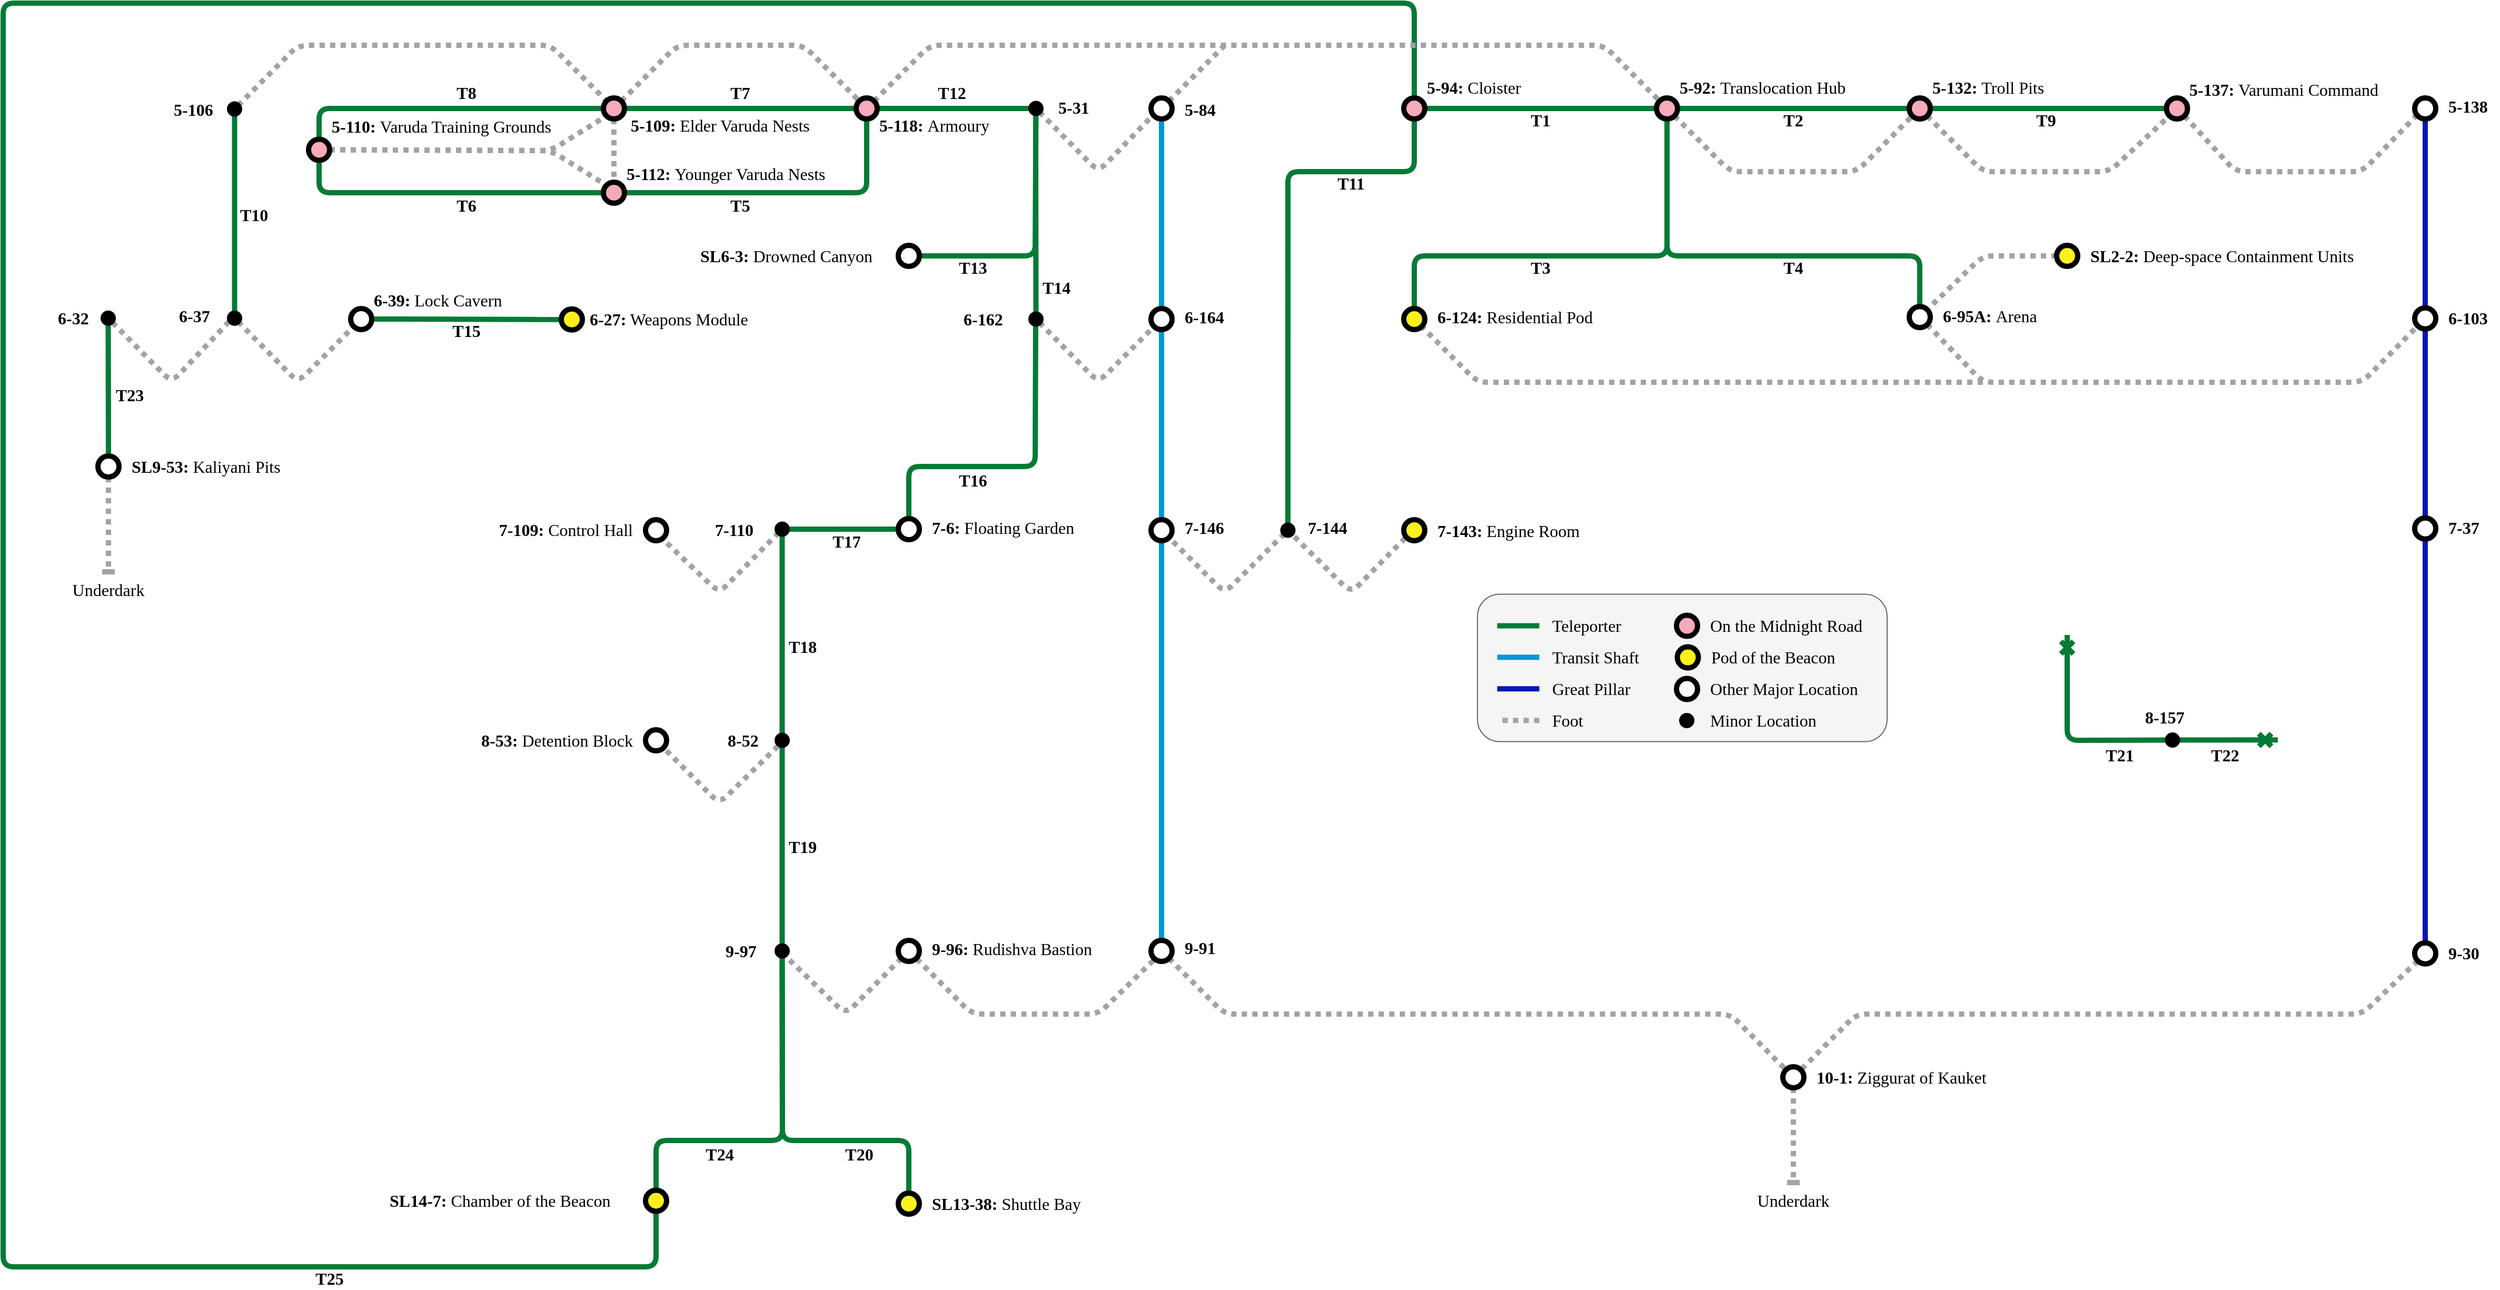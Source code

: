 <mxfile version="25.0.3">
  <diagram name="Page-1" id="qeLXGQTTY-97q35d143V">
    <mxGraphModel dx="3738" dy="1856" grid="1" gridSize="10" guides="1" tooltips="1" connect="1" arrows="1" fold="1" page="1" pageScale="1" pageWidth="827" pageHeight="1169" math="0" shadow="0">
      <root>
        <mxCell id="0" />
        <mxCell id="1" parent="0" />
        <mxCell id="-pU3nQpz12ux-RrfOw-z-7" style="rounded=1;orthogonalLoop=1;jettySize=auto;html=1;exitX=0;exitY=0.5;exitDx=0;exitDy=0;entryX=1;entryY=0.5;entryDx=0;entryDy=0;endArrow=none;endFill=0;strokeWidth=5;strokeColor=#037B35;align=left;fontSize=16;" parent="1" source="-pU3nQpz12ux-RrfOw-z-1" target="-pU3nQpz12ux-RrfOw-z-4" edge="1">
          <mxGeometry relative="1" as="geometry" />
        </mxCell>
        <mxCell id="-pU3nQpz12ux-RrfOw-z-2" value="&lt;div&gt;&lt;font face=&quot;Tahoma&quot;&gt;&lt;b&gt;5-92: &lt;/b&gt;Translocation Hub&lt;br&gt;&lt;/font&gt;&lt;/div&gt;" style="text;html=1;strokeColor=none;fillColor=none;align=left;verticalAlign=middle;whiteSpace=wrap;rounded=0;fontSize=16;" parent="1" vertex="1">
          <mxGeometry x="-450" y="-890" width="180" height="20" as="geometry" />
        </mxCell>
        <mxCell id="-pU3nQpz12ux-RrfOw-z-5" value="&lt;div&gt;&lt;font face=&quot;Tahoma&quot;&gt;&lt;b&gt;5-94: &lt;/b&gt;Cloister&lt;br&gt;&lt;/font&gt;&lt;/div&gt;" style="text;html=1;strokeColor=none;fillColor=none;align=left;verticalAlign=middle;whiteSpace=wrap;rounded=0;fontSize=16;" parent="1" vertex="1">
          <mxGeometry x="-690" y="-890" width="105" height="20" as="geometry" />
        </mxCell>
        <mxCell id="-pU3nQpz12ux-RrfOw-z-9" style="rounded=1;orthogonalLoop=1;jettySize=auto;html=1;exitX=0.5;exitY=1;exitDx=0;exitDy=0;entryX=0.5;entryY=0;entryDx=0;entryDy=0;strokeWidth=5;strokeColor=#037B35;endArrow=none;endFill=0;align=left;fontSize=16;" parent="1" source="-pU3nQpz12ux-RrfOw-z-1" target="-pU3nQpz12ux-RrfOw-z-8" edge="1">
          <mxGeometry relative="1" as="geometry">
            <Array as="points">
              <mxPoint x="-460" y="-720" />
              <mxPoint x="-700" y="-720" />
            </Array>
          </mxGeometry>
        </mxCell>
        <mxCell id="-pU3nQpz12ux-RrfOw-z-12" style="rounded=1;orthogonalLoop=1;jettySize=auto;html=1;exitX=1;exitY=0.5;exitDx=0;exitDy=0;entryX=0;entryY=0.5;entryDx=0;entryDy=0;strokeWidth=5;strokeColor=#037B35;endArrow=none;endFill=0;align=left;fontSize=16;" parent="1" source="-pU3nQpz12ux-RrfOw-z-1" target="-pU3nQpz12ux-RrfOw-z-11" edge="1">
          <mxGeometry relative="1" as="geometry" />
        </mxCell>
        <mxCell id="-pU3nQpz12ux-RrfOw-z-15" style="rounded=1;orthogonalLoop=1;jettySize=auto;html=1;exitX=0.5;exitY=1;exitDx=0;exitDy=0;entryX=0.5;entryY=0;entryDx=0;entryDy=0;strokeColor=#037B35;strokeWidth=5;endArrow=none;endFill=0;align=left;fontSize=16;" parent="1" source="-pU3nQpz12ux-RrfOw-z-1" target="-pU3nQpz12ux-RrfOw-z-92" edge="1">
          <mxGeometry relative="1" as="geometry">
            <Array as="points">
              <mxPoint x="-460" y="-720" />
              <mxPoint x="-220" y="-720" />
            </Array>
          </mxGeometry>
        </mxCell>
        <mxCell id="-pU3nQpz12ux-RrfOw-z-10" value="&lt;div&gt;&lt;font face=&quot;Tahoma&quot;&gt;&lt;b&gt;6-124: &lt;/b&gt;Residential Pod&lt;br&gt;&lt;/font&gt;&lt;/div&gt;" style="text;html=1;strokeColor=none;fillColor=none;align=left;verticalAlign=middle;whiteSpace=wrap;rounded=0;fontSize=16;" parent="1" vertex="1">
          <mxGeometry x="-680" y="-674.62" width="167.63" height="25" as="geometry" />
        </mxCell>
        <mxCell id="-pU3nQpz12ux-RrfOw-z-54" style="edgeStyle=none;shape=connector;rounded=1;orthogonalLoop=1;jettySize=auto;html=1;exitX=1;exitY=0.5;exitDx=0;exitDy=0;entryX=0;entryY=0.5;entryDx=0;entryDy=0;strokeColor=#037B35;strokeWidth=5;align=left;verticalAlign=middle;fontFamily=Helvetica;fontSize=16;fontColor=default;labelBackgroundColor=default;endArrow=none;endFill=0;" parent="1" source="-pU3nQpz12ux-RrfOw-z-11" target="-pU3nQpz12ux-RrfOw-z-52" edge="1">
          <mxGeometry relative="1" as="geometry" />
        </mxCell>
        <mxCell id="-pU3nQpz12ux-RrfOw-z-102" style="edgeStyle=none;shape=connector;rounded=1;orthogonalLoop=1;jettySize=auto;html=1;exitX=1;exitY=1;exitDx=0;exitDy=0;entryX=0;entryY=1;entryDx=0;entryDy=0;strokeColor=#A3A2A5;strokeWidth=5;align=center;verticalAlign=middle;fontFamily=Helvetica;fontSize=16;fontColor=default;labelBackgroundColor=default;endArrow=none;endFill=0;dashed=1;dashPattern=1 1;" parent="1" source="-pU3nQpz12ux-RrfOw-z-11" target="-pU3nQpz12ux-RrfOw-z-52" edge="1">
          <mxGeometry relative="1" as="geometry">
            <Array as="points">
              <mxPoint x="-160" y="-800" />
              <mxPoint x="-40" y="-800" />
            </Array>
          </mxGeometry>
        </mxCell>
        <mxCell id="-pU3nQpz12ux-RrfOw-z-11" value="" style="ellipse;whiteSpace=wrap;html=1;aspect=fixed;strokeWidth=5;align=left;fontSize=16;fillColor=#f7aaba;" parent="1" vertex="1">
          <mxGeometry x="-230" y="-870" width="20" height="20" as="geometry" />
        </mxCell>
        <mxCell id="-pU3nQpz12ux-RrfOw-z-13" value="&lt;div&gt;&lt;font face=&quot;Tahoma&quot;&gt;&lt;b&gt;5-132: &lt;/b&gt;Troll Pits&lt;br&gt;&lt;/font&gt;&lt;/div&gt;" style="text;html=1;strokeColor=none;fillColor=none;align=left;verticalAlign=middle;whiteSpace=wrap;rounded=0;fontSize=16;" parent="1" vertex="1">
          <mxGeometry x="-210" y="-890" width="130" height="20" as="geometry" />
        </mxCell>
        <mxCell id="-pU3nQpz12ux-RrfOw-z-94" style="edgeStyle=none;shape=connector;rounded=1;orthogonalLoop=1;jettySize=auto;html=1;exitX=0;exitY=0.5;exitDx=0;exitDy=0;entryX=1;entryY=0;entryDx=0;entryDy=0;strokeColor=#A3A2A5;strokeWidth=5;align=center;verticalAlign=middle;fontFamily=Helvetica;fontSize=16;fontColor=default;labelBackgroundColor=default;endArrow=none;endFill=0;dashed=1;dashPattern=1 1;" parent="1" source="-pU3nQpz12ux-RrfOw-z-14" target="-pU3nQpz12ux-RrfOw-z-92" edge="1">
          <mxGeometry relative="1" as="geometry">
            <Array as="points">
              <mxPoint x="-160" y="-720" />
            </Array>
          </mxGeometry>
        </mxCell>
        <mxCell id="-pU3nQpz12ux-RrfOw-z-14" value="" style="ellipse;whiteSpace=wrap;html=1;aspect=fixed;strokeWidth=5;align=left;fontSize=16;fillColor=#FDF01B;" parent="1" vertex="1">
          <mxGeometry x="-90" y="-730" width="20" height="20" as="geometry" />
        </mxCell>
        <mxCell id="-pU3nQpz12ux-RrfOw-z-16" value="&lt;div&gt;&lt;font face=&quot;Tahoma&quot;&gt;&lt;b&gt;6-95A: &lt;/b&gt;Arena&lt;br&gt;&lt;/font&gt;&lt;/div&gt;" style="text;html=1;strokeColor=none;fillColor=none;align=left;verticalAlign=middle;whiteSpace=wrap;rounded=0;fontSize=16;" parent="1" vertex="1">
          <mxGeometry x="-200" y="-675.5" width="105" height="25" as="geometry" />
        </mxCell>
        <mxCell id="-pU3nQpz12ux-RrfOw-z-26" style="rounded=1;orthogonalLoop=1;jettySize=auto;html=1;entryX=0.5;entryY=1;entryDx=0;entryDy=0;endArrow=none;endFill=0;strokeWidth=5;strokeColor=#0198D4;exitX=0.5;exitY=0;exitDx=0;exitDy=0;align=left;fontSize=16;" parent="1" source="-pU3nQpz12ux-RrfOw-z-27" target="-pU3nQpz12ux-RrfOw-z-24" edge="1">
          <mxGeometry relative="1" as="geometry">
            <mxPoint x="-940" y="-710" as="sourcePoint" />
          </mxGeometry>
        </mxCell>
        <mxCell id="-pU3nQpz12ux-RrfOw-z-19" value="&lt;div&gt;&lt;font face=&quot;Tahoma&quot;&gt;&lt;b&gt;7-146&lt;/b&gt;&lt;br&gt;&lt;/font&gt;&lt;/div&gt;" style="text;html=1;strokeColor=none;fillColor=none;align=left;verticalAlign=middle;whiteSpace=wrap;rounded=0;fontSize=16;" parent="1" vertex="1">
          <mxGeometry x="-920" y="-477.62" width="50" height="30.5" as="geometry" />
        </mxCell>
        <mxCell id="03BhAXGe4HA2jBTyms_U-3" style="edgeStyle=none;shape=connector;rounded=1;orthogonalLoop=1;jettySize=auto;html=1;exitX=1;exitY=0;exitDx=0;exitDy=0;dashed=1;dashPattern=1 1;strokeColor=#A3A2A5;strokeWidth=5;align=center;verticalAlign=middle;fontFamily=Helvetica;fontSize=16;fontColor=default;labelBackgroundColor=default;endArrow=none;endFill=0;" parent="1" source="-pU3nQpz12ux-RrfOw-z-24" edge="1">
          <mxGeometry relative="1" as="geometry">
            <mxPoint x="-880" y="-920" as="targetPoint" />
          </mxGeometry>
        </mxCell>
        <mxCell id="-pU3nQpz12ux-RrfOw-z-24" value="" style="ellipse;whiteSpace=wrap;html=1;aspect=fixed;strokeWidth=5;align=left;fontSize=16;" parent="1" vertex="1">
          <mxGeometry x="-950" y="-870" width="20" height="20" as="geometry" />
        </mxCell>
        <mxCell id="-pU3nQpz12ux-RrfOw-z-25" value="&lt;div&gt;&lt;font face=&quot;Tahoma&quot;&gt;&lt;b&gt;5-84&lt;/b&gt;&lt;br&gt;&lt;/font&gt;&lt;/div&gt;" style="text;html=1;strokeColor=none;fillColor=none;align=left;verticalAlign=middle;whiteSpace=wrap;rounded=0;fontSize=16;" parent="1" vertex="1">
          <mxGeometry x="-920" y="-870" width="50" height="21" as="geometry" />
        </mxCell>
        <mxCell id="-pU3nQpz12ux-RrfOw-z-28" style="rounded=1;orthogonalLoop=1;jettySize=auto;html=1;exitX=0.5;exitY=1;exitDx=0;exitDy=0;entryX=0.5;entryY=0;entryDx=0;entryDy=0;strokeColor=#0198D4;endArrow=none;endFill=0;strokeWidth=5;align=left;fontSize=16;" parent="1" source="-pU3nQpz12ux-RrfOw-z-27" target="-pU3nQpz12ux-RrfOw-z-17" edge="1">
          <mxGeometry relative="1" as="geometry" />
        </mxCell>
        <mxCell id="-pU3nQpz12ux-RrfOw-z-29" value="&lt;div&gt;&lt;font face=&quot;Tahoma&quot;&gt;&lt;b&gt;6-164&lt;/b&gt;&lt;br&gt;&lt;/font&gt;&lt;/div&gt;" style="text;html=1;strokeColor=none;fillColor=none;align=left;verticalAlign=middle;whiteSpace=wrap;rounded=0;fontSize=16;" parent="1" vertex="1">
          <mxGeometry x="-920" y="-672.37" width="60" height="21" as="geometry" />
        </mxCell>
        <mxCell id="-pU3nQpz12ux-RrfOw-z-32" style="edgeStyle=none;shape=connector;rounded=1;orthogonalLoop=1;jettySize=auto;html=1;exitX=0.5;exitY=1;exitDx=0;exitDy=0;entryX=0.5;entryY=0;entryDx=0;entryDy=0;strokeColor=#0198D4;strokeWidth=5;align=left;verticalAlign=middle;fontFamily=Helvetica;fontSize=16;fontColor=default;labelBackgroundColor=default;endArrow=none;endFill=0;" parent="1" source="-pU3nQpz12ux-RrfOw-z-17" target="-pU3nQpz12ux-RrfOw-z-30" edge="1">
          <mxGeometry relative="1" as="geometry" />
        </mxCell>
        <mxCell id="-pU3nQpz12ux-RrfOw-z-80" style="edgeStyle=none;shape=connector;rounded=1;orthogonalLoop=1;jettySize=auto;html=1;exitX=0.104;exitY=0.958;exitDx=0;exitDy=0;entryX=1;entryY=1;entryDx=0;entryDy=0;strokeColor=#A3A2A5;strokeWidth=5;align=center;verticalAlign=middle;fontFamily=Helvetica;fontSize=16;fontColor=default;labelBackgroundColor=default;endArrow=none;endFill=0;dashed=1;dashPattern=1 1;exitPerimeter=0;" parent="1" source="-pU3nQpz12ux-RrfOw-z-30" target="-pU3nQpz12ux-RrfOw-z-78" edge="1">
          <mxGeometry relative="1" as="geometry">
            <Array as="points">
              <mxPoint x="-1000" />
              <mxPoint x="-1120" />
            </Array>
          </mxGeometry>
        </mxCell>
        <mxCell id="9bqqtHqq_Ue3zquU5H3Z-6" style="edgeStyle=none;shape=connector;rounded=1;orthogonalLoop=1;jettySize=auto;html=1;exitX=1;exitY=1;exitDx=0;exitDy=0;entryX=0;entryY=0;entryDx=0;entryDy=0;dashed=1;dashPattern=1 1;strokeColor=#A3A2A5;strokeWidth=5;align=center;verticalAlign=middle;fontFamily=Helvetica;fontSize=16;fontColor=default;labelBackgroundColor=default;endArrow=none;endFill=0;" parent="1" source="-pU3nQpz12ux-RrfOw-z-30" target="9bqqtHqq_Ue3zquU5H3Z-4" edge="1">
          <mxGeometry relative="1" as="geometry">
            <Array as="points">
              <mxPoint x="-880" />
              <mxPoint x="-400" />
            </Array>
          </mxGeometry>
        </mxCell>
        <mxCell id="-pU3nQpz12ux-RrfOw-z-30" value="" style="ellipse;whiteSpace=wrap;html=1;aspect=fixed;strokeWidth=5;align=left;fontSize=16;" parent="1" vertex="1">
          <mxGeometry x="-950" y="-70" width="20" height="20" as="geometry" />
        </mxCell>
        <mxCell id="-pU3nQpz12ux-RrfOw-z-31" value="&lt;div&gt;&lt;font face=&quot;Tahoma&quot;&gt;&lt;b&gt;9-91&lt;/b&gt;&lt;br&gt;&lt;/font&gt;&lt;/div&gt;" style="text;html=1;strokeColor=none;fillColor=none;align=left;verticalAlign=middle;whiteSpace=wrap;rounded=0;fontSize=16;" parent="1" vertex="1">
          <mxGeometry x="-920" y="-78.63" width="50" height="31" as="geometry" />
        </mxCell>
        <mxCell id="-pU3nQpz12ux-RrfOw-z-37" style="edgeStyle=none;shape=connector;rounded=1;orthogonalLoop=1;jettySize=auto;html=1;exitX=0;exitY=1;exitDx=0;exitDy=0;entryX=1;entryY=1;entryDx=0;entryDy=0;strokeColor=#A3A2A5;strokeWidth=5;align=left;verticalAlign=middle;fontFamily=Helvetica;fontSize=16;fontColor=default;labelBackgroundColor=default;endArrow=none;endFill=0;dashed=1;dashPattern=1 1;" parent="1" source="-pU3nQpz12ux-RrfOw-z-45" target="-pU3nQpz12ux-RrfOw-z-17" edge="1">
          <mxGeometry relative="1" as="geometry">
            <mxPoint x="-710" y="-459.5" as="sourcePoint" />
            <Array as="points">
              <mxPoint x="-880" y="-400" />
            </Array>
          </mxGeometry>
        </mxCell>
        <mxCell id="-pU3nQpz12ux-RrfOw-z-44" value="&lt;div&gt;&lt;font face=&quot;Tahoma&quot;&gt;&lt;b&gt;7-143: &lt;/b&gt;Engine Room&lt;br&gt;&lt;/font&gt;&lt;/div&gt;" style="text;html=1;strokeColor=none;fillColor=none;align=left;verticalAlign=middle;whiteSpace=wrap;rounded=0;fontSize=16;" parent="1" vertex="1">
          <mxGeometry x="-680" y="-471.87" width="200" height="24.75" as="geometry" />
        </mxCell>
        <mxCell id="-pU3nQpz12ux-RrfOw-z-46" value="" style="edgeStyle=none;shape=connector;rounded=1;orthogonalLoop=1;jettySize=auto;html=1;exitX=0.066;exitY=0.87;exitDx=0;exitDy=0;entryX=1;entryY=1;entryDx=0;entryDy=0;strokeColor=#A3A2A5;strokeWidth=5;align=left;verticalAlign=middle;fontFamily=Helvetica;fontSize=16;fontColor=default;labelBackgroundColor=default;endArrow=none;endFill=0;dashed=1;dashPattern=1 1;exitPerimeter=0;" parent="1" source="-pU3nQpz12ux-RrfOw-z-42" target="-pU3nQpz12ux-RrfOw-z-45" edge="1">
          <mxGeometry relative="1" as="geometry">
            <mxPoint x="-710" y="-459.5" as="sourcePoint" />
            <mxPoint x="-930" y="-459" as="targetPoint" />
            <Array as="points">
              <mxPoint x="-760" y="-400" />
            </Array>
          </mxGeometry>
        </mxCell>
        <mxCell id="-pU3nQpz12ux-RrfOw-z-47" value="" style="rounded=1;orthogonalLoop=1;jettySize=auto;html=1;exitX=0.5;exitY=1;exitDx=0;exitDy=0;strokeColor=#037B35;strokeWidth=5;endArrow=none;endFill=0;align=left;fontSize=16;" parent="1" source="-pU3nQpz12ux-RrfOw-z-4" target="-pU3nQpz12ux-RrfOw-z-45" edge="1">
          <mxGeometry relative="1" as="geometry">
            <mxPoint x="-244" y="-850" as="sourcePoint" />
            <mxPoint x="-820" y="-460" as="targetPoint" />
            <Array as="points">
              <mxPoint x="-700" y="-800" />
              <mxPoint x="-820" y="-800" />
            </Array>
          </mxGeometry>
        </mxCell>
        <mxCell id="-pU3nQpz12ux-RrfOw-z-45" value="" style="ellipse;whiteSpace=wrap;html=1;aspect=fixed;strokeWidth=5;fillColor=#000000;align=left;fontSize=16;" parent="1" vertex="1">
          <mxGeometry x="-824.76" y="-464.25" width="9.5" height="9.5" as="geometry" />
        </mxCell>
        <mxCell id="-pU3nQpz12ux-RrfOw-z-48" value="&lt;div&gt;&lt;font face=&quot;Tahoma&quot;&gt;&lt;b&gt;7-144&lt;/b&gt;&lt;/font&gt;&lt;/div&gt;" style="text;html=1;strokeColor=none;fillColor=none;align=left;verticalAlign=middle;whiteSpace=wrap;rounded=0;fontSize=16;" parent="1" vertex="1">
          <mxGeometry x="-802.88" y="-474.25" width="52.88" height="24.75" as="geometry" />
        </mxCell>
        <mxCell id="-pU3nQpz12ux-RrfOw-z-101" style="edgeStyle=none;shape=connector;rounded=1;orthogonalLoop=1;jettySize=auto;html=1;exitX=1;exitY=1;exitDx=0;exitDy=0;entryX=0;entryY=1;entryDx=0;entryDy=0;strokeColor=#A3A2A5;strokeWidth=5;align=center;verticalAlign=middle;fontFamily=Helvetica;fontSize=16;fontColor=default;labelBackgroundColor=default;endArrow=none;endFill=0;dashed=1;dashPattern=1 1;" parent="1" source="-pU3nQpz12ux-RrfOw-z-1" target="-pU3nQpz12ux-RrfOw-z-11" edge="1">
          <mxGeometry relative="1" as="geometry">
            <Array as="points">
              <mxPoint x="-400" y="-800" />
              <mxPoint x="-280" y="-800" />
            </Array>
          </mxGeometry>
        </mxCell>
        <mxCell id="-pU3nQpz12ux-RrfOw-z-1" value="" style="ellipse;whiteSpace=wrap;html=1;aspect=fixed;strokeWidth=5;align=left;fontSize=16;fillColor=#f7aaba;" parent="1" vertex="1">
          <mxGeometry x="-470" y="-870" width="20" height="20" as="geometry" />
        </mxCell>
        <mxCell id="-pU3nQpz12ux-RrfOw-z-158" style="edgeStyle=none;shape=connector;rounded=1;orthogonalLoop=1;jettySize=auto;html=1;exitX=1;exitY=1;exitDx=0;exitDy=0;entryX=0.053;entryY=0.869;entryDx=0;entryDy=0;strokeColor=#A3A2A5;strokeWidth=5;align=center;verticalAlign=middle;fontFamily=Helvetica;fontSize=11;fontColor=default;labelBackgroundColor=default;endArrow=none;endFill=0;dashed=1;dashPattern=1 1;entryPerimeter=0;" parent="1" source="-pU3nQpz12ux-RrfOw-z-52" target="-pU3nQpz12ux-RrfOw-z-157" edge="1">
          <mxGeometry relative="1" as="geometry">
            <Array as="points">
              <mxPoint x="80" y="-800" />
              <mxPoint x="200" y="-800" />
            </Array>
          </mxGeometry>
        </mxCell>
        <mxCell id="-pU3nQpz12ux-RrfOw-z-52" value="" style="ellipse;whiteSpace=wrap;html=1;aspect=fixed;strokeWidth=5;align=left;fontSize=16;fillColor=#f7aaba;" parent="1" vertex="1">
          <mxGeometry x="14.25" y="-870" width="20" height="20" as="geometry" />
        </mxCell>
        <mxCell id="-pU3nQpz12ux-RrfOw-z-53" value="&lt;div&gt;&lt;font face=&quot;Tahoma&quot;&gt;&lt;b&gt;5-137: &lt;/b&gt;Varumani Command&lt;br&gt;&lt;/font&gt;&lt;/div&gt;" style="text;html=1;strokeColor=none;fillColor=none;align=left;verticalAlign=middle;whiteSpace=wrap;rounded=0;fontSize=16;" parent="1" vertex="1">
          <mxGeometry x="34.25" y="-890" width="260" height="23.12" as="geometry" />
        </mxCell>
        <mxCell id="-pU3nQpz12ux-RrfOw-z-55" style="edgeStyle=none;shape=connector;rounded=1;orthogonalLoop=1;jettySize=auto;html=1;exitX=1;exitY=1;exitDx=0;exitDy=0;entryX=0;entryY=1;entryDx=0;entryDy=0;strokeColor=#A3A2A5;strokeWidth=5;align=left;verticalAlign=middle;fontFamily=Helvetica;fontSize=16;fontColor=default;labelBackgroundColor=default;endArrow=none;endFill=0;dashed=1;dashPattern=1 1;" parent="1" source="-pU3nQpz12ux-RrfOw-z-56" target="-pU3nQpz12ux-RrfOw-z-27" edge="1">
          <mxGeometry relative="1" as="geometry">
            <mxPoint x="-710" y="-665.25" as="sourcePoint" />
            <mxPoint x="-930" y="-664.75" as="targetPoint" />
            <Array as="points">
              <mxPoint x="-1000" y="-600" />
            </Array>
          </mxGeometry>
        </mxCell>
        <mxCell id="-pU3nQpz12ux-RrfOw-z-59" style="edgeStyle=none;shape=connector;rounded=1;orthogonalLoop=1;jettySize=auto;html=1;entryX=0.471;entryY=1.249;entryDx=0;entryDy=0;strokeColor=#037B35;strokeWidth=5;align=left;verticalAlign=middle;fontFamily=Helvetica;fontSize=16;fontColor=default;labelBackgroundColor=default;endArrow=none;endFill=0;entryPerimeter=0;exitX=0.5;exitY=0;exitDx=0;exitDy=0;" parent="1" source="-pU3nQpz12ux-RrfOw-z-56" target="-pU3nQpz12ux-RrfOw-z-60" edge="1">
          <mxGeometry relative="1" as="geometry">
            <mxPoint x="-820" y="-670" as="sourcePoint" />
            <mxPoint x="-700" y="-850" as="targetPoint" />
          </mxGeometry>
        </mxCell>
        <mxCell id="-pU3nQpz12ux-RrfOw-z-65" style="edgeStyle=none;shape=connector;rounded=1;orthogonalLoop=1;jettySize=auto;html=1;exitX=0.471;exitY=1.222;exitDx=0;exitDy=0;entryX=0.5;entryY=0;entryDx=0;entryDy=0;strokeColor=#037B35;strokeWidth=5;align=left;verticalAlign=middle;fontFamily=Helvetica;fontSize=16;fontColor=default;labelBackgroundColor=default;endArrow=none;endFill=0;exitPerimeter=0;" parent="1" source="-pU3nQpz12ux-RrfOw-z-56" target="-pU3nQpz12ux-RrfOw-z-63" edge="1">
          <mxGeometry relative="1" as="geometry">
            <Array as="points">
              <mxPoint x="-1060" y="-520" />
              <mxPoint x="-1180" y="-520" />
            </Array>
          </mxGeometry>
        </mxCell>
        <mxCell id="-pU3nQpz12ux-RrfOw-z-56" value="" style="ellipse;whiteSpace=wrap;html=1;aspect=fixed;strokeWidth=5;fillColor=#000000;align=left;fontSize=16;" parent="1" vertex="1">
          <mxGeometry x="-1064" y="-664.75" width="9.5" height="9.5" as="geometry" />
        </mxCell>
        <mxCell id="-pU3nQpz12ux-RrfOw-z-57" value="&lt;div&gt;&lt;font face=&quot;Tahoma&quot;&gt;&lt;b&gt;6-162&lt;/b&gt;&lt;/font&gt;&lt;/div&gt;" style="text;html=1;strokeColor=none;fillColor=none;align=left;verticalAlign=middle;whiteSpace=wrap;rounded=0;fontSize=16;" parent="1" vertex="1">
          <mxGeometry x="-1130" y="-672.37" width="52.88" height="24.75" as="geometry" />
        </mxCell>
        <mxCell id="-pU3nQpz12ux-RrfOw-z-111" style="edgeStyle=none;shape=connector;rounded=1;orthogonalLoop=1;jettySize=auto;html=1;exitX=0;exitY=0.5;exitDx=0;exitDy=0;entryX=1;entryY=0.5;entryDx=0;entryDy=0;strokeColor=#037B35;strokeWidth=5;align=center;verticalAlign=middle;fontFamily=Helvetica;fontSize=11;fontColor=default;labelBackgroundColor=default;endArrow=none;endFill=0;" parent="1" source="-pU3nQpz12ux-RrfOw-z-60" target="-pU3nQpz12ux-RrfOw-z-108" edge="1">
          <mxGeometry relative="1" as="geometry" />
        </mxCell>
        <mxCell id="-pU3nQpz12ux-RrfOw-z-62" value="&lt;font face=&quot;Tahoma&quot;&gt;&lt;b&gt;5-31&lt;/b&gt;&lt;/font&gt;" style="text;html=1;strokeColor=none;fillColor=none;align=left;verticalAlign=middle;whiteSpace=wrap;rounded=0;fontSize=16;" parent="1" vertex="1">
          <mxGeometry x="-1040" y="-873.75" width="42.88" height="24.75" as="geometry" />
        </mxCell>
        <mxCell id="-pU3nQpz12ux-RrfOw-z-67" style="edgeStyle=none;shape=connector;rounded=1;orthogonalLoop=1;jettySize=auto;html=1;exitX=1;exitY=0.5;exitDx=0;exitDy=0;entryX=0;entryY=0.5;entryDx=0;entryDy=0;strokeColor=#037B35;strokeWidth=5;align=left;verticalAlign=middle;fontFamily=Helvetica;fontSize=16;fontColor=default;labelBackgroundColor=default;endArrow=none;endFill=0;" parent="1" source="-pU3nQpz12ux-RrfOw-z-63" target="-pU3nQpz12ux-RrfOw-z-66" edge="1">
          <mxGeometry relative="1" as="geometry" />
        </mxCell>
        <mxCell id="-pU3nQpz12ux-RrfOw-z-63" value="" style="ellipse;whiteSpace=wrap;html=1;aspect=fixed;strokeWidth=5;align=left;fontSize=16;" parent="1" vertex="1">
          <mxGeometry x="-1190" y="-470.5" width="20" height="20" as="geometry" />
        </mxCell>
        <mxCell id="-pU3nQpz12ux-RrfOw-z-64" value="&lt;div&gt;&lt;font face=&quot;Tahoma&quot;&gt;&lt;b&gt;7-6: &lt;/b&gt;Floating Garden&lt;br&gt;&lt;/font&gt;&lt;/div&gt;" style="text;html=1;strokeColor=none;fillColor=none;align=left;verticalAlign=middle;whiteSpace=wrap;rounded=0;fontSize=16;" parent="1" vertex="1">
          <mxGeometry x="-1160" y="-474.25" width="155" height="24.75" as="geometry" />
        </mxCell>
        <mxCell id="-pU3nQpz12ux-RrfOw-z-71" style="edgeStyle=none;shape=connector;rounded=1;orthogonalLoop=1;jettySize=auto;html=1;exitX=0;exitY=1;exitDx=0;exitDy=0;entryX=0.91;entryY=1.013;entryDx=0;entryDy=0;strokeColor=#A3A2A5;strokeWidth=5;align=left;verticalAlign=middle;fontFamily=Helvetica;fontSize=16;fontColor=default;labelBackgroundColor=default;endArrow=none;endFill=0;dashed=1;dashPattern=1 1;entryPerimeter=0;" parent="1" source="-pU3nQpz12ux-RrfOw-z-66" target="-pU3nQpz12ux-RrfOw-z-69" edge="1">
          <mxGeometry relative="1" as="geometry">
            <Array as="points">
              <mxPoint x="-1360" y="-400" />
            </Array>
          </mxGeometry>
        </mxCell>
        <mxCell id="-pU3nQpz12ux-RrfOw-z-73" style="edgeStyle=none;shape=connector;rounded=1;orthogonalLoop=1;jettySize=auto;html=1;exitX=0.5;exitY=1;exitDx=0;exitDy=0;entryX=0.5;entryY=0;entryDx=0;entryDy=0;strokeColor=#037B35;strokeWidth=5;align=left;verticalAlign=middle;fontFamily=Helvetica;fontSize=16;fontColor=default;labelBackgroundColor=default;endArrow=none;endFill=0;" parent="1" source="-pU3nQpz12ux-RrfOw-z-66" target="-pU3nQpz12ux-RrfOw-z-72" edge="1">
          <mxGeometry relative="1" as="geometry" />
        </mxCell>
        <mxCell id="-pU3nQpz12ux-RrfOw-z-66" value="" style="ellipse;whiteSpace=wrap;html=1;aspect=fixed;strokeWidth=5;fillColor=#000000;align=left;fontSize=16;" parent="1" vertex="1">
          <mxGeometry x="-1305" y="-465.25" width="9.5" height="9.5" as="geometry" />
        </mxCell>
        <mxCell id="-pU3nQpz12ux-RrfOw-z-68" value="&lt;div&gt;&lt;font face=&quot;Tahoma&quot;&gt;&lt;b&gt;7-110&lt;/b&gt;&lt;/font&gt;&lt;/div&gt;" style="text;html=1;strokeColor=none;fillColor=none;align=left;verticalAlign=middle;whiteSpace=wrap;rounded=0;fontSize=16;" parent="1" vertex="1">
          <mxGeometry x="-1365.62" y="-472.87" width="53.12" height="24.75" as="geometry" />
        </mxCell>
        <mxCell id="-pU3nQpz12ux-RrfOw-z-69" value="" style="ellipse;whiteSpace=wrap;html=1;aspect=fixed;strokeWidth=5;align=left;fontSize=16;" parent="1" vertex="1">
          <mxGeometry x="-1430" y="-469.5" width="20" height="20" as="geometry" />
        </mxCell>
        <mxCell id="-pU3nQpz12ux-RrfOw-z-70" value="&lt;div&gt;&lt;font face=&quot;Tahoma&quot;&gt;&lt;b&gt;7-109: &lt;/b&gt;Control Hall&lt;br&gt;&lt;/font&gt;&lt;/div&gt;" style="text;html=1;strokeColor=none;fillColor=none;align=right;verticalAlign=middle;whiteSpace=wrap;rounded=0;fontSize=16;" parent="1" vertex="1">
          <mxGeometry x="-1600" y="-472.87" width="160" height="24.75" as="geometry" />
        </mxCell>
        <mxCell id="-pU3nQpz12ux-RrfOw-z-74" value="&lt;font face=&quot;Tahoma&quot;&gt;&lt;b&gt;9-97&lt;/b&gt;&lt;/font&gt;" style="text;html=1;strokeColor=none;fillColor=none;align=left;verticalAlign=middle;whiteSpace=wrap;rounded=0;fontSize=16;" parent="1" vertex="1">
          <mxGeometry x="-1356" y="-72.38" width="45.75" height="24.75" as="geometry" />
        </mxCell>
        <mxCell id="-pU3nQpz12ux-RrfOw-z-75" style="edgeStyle=none;shape=connector;rounded=1;orthogonalLoop=1;jettySize=auto;html=1;exitX=0.077;exitY=1.085;exitDx=0;exitDy=0;strokeColor=#A3A2A5;strokeWidth=5;align=left;verticalAlign=middle;fontFamily=Helvetica;fontSize=16;fontColor=default;labelBackgroundColor=default;endArrow=none;endFill=0;dashed=1;dashPattern=1 1;exitPerimeter=0;" parent="1" source="-pU3nQpz12ux-RrfOw-z-72" target="-pU3nQpz12ux-RrfOw-z-76" edge="1">
          <mxGeometry relative="1" as="geometry">
            <mxPoint x="-336" y="-258.5" as="sourcePoint" />
            <Array as="points">
              <mxPoint x="-1360" y="-200" />
            </Array>
          </mxGeometry>
        </mxCell>
        <mxCell id="-pU3nQpz12ux-RrfOw-z-76" value="" style="ellipse;whiteSpace=wrap;html=1;aspect=fixed;strokeWidth=5;align=left;fontSize=16;" parent="1" vertex="1">
          <mxGeometry x="-1430" y="-269.99" width="20" height="20" as="geometry" />
        </mxCell>
        <mxCell id="-pU3nQpz12ux-RrfOw-z-77" value="&lt;div&gt;&lt;font face=&quot;Tahoma&quot;&gt;&lt;b&gt;8-53: &lt;/b&gt;Detention Block&lt;br&gt;&lt;/font&gt;&lt;/div&gt;" style="text;html=1;strokeColor=none;fillColor=none;align=right;verticalAlign=middle;whiteSpace=wrap;rounded=0;fontSize=16;" parent="1" vertex="1">
          <mxGeometry x="-1610" y="-272.62" width="170" height="25.01" as="geometry" />
        </mxCell>
        <mxCell id="-pU3nQpz12ux-RrfOw-z-84" style="edgeStyle=none;shape=connector;rounded=1;orthogonalLoop=1;jettySize=auto;html=1;exitX=0.5;exitY=1;exitDx=0;exitDy=0;entryX=0.5;entryY=0;entryDx=0;entryDy=0;strokeColor=#037B35;strokeWidth=5;align=center;verticalAlign=middle;fontFamily=Helvetica;fontSize=16;fontColor=default;labelBackgroundColor=default;endArrow=none;endFill=0;" parent="1" source="-pU3nQpz12ux-RrfOw-z-72" target="-pU3nQpz12ux-RrfOw-z-81" edge="1">
          <mxGeometry relative="1" as="geometry" />
        </mxCell>
        <mxCell id="-pU3nQpz12ux-RrfOw-z-72" value="" style="ellipse;whiteSpace=wrap;html=1;aspect=fixed;strokeWidth=5;fillColor=#000000;align=left;fontSize=16;" parent="1" vertex="1">
          <mxGeometry x="-1305" y="-264.74" width="9.5" height="9.5" as="geometry" />
        </mxCell>
        <mxCell id="-pU3nQpz12ux-RrfOw-z-82" style="edgeStyle=none;shape=connector;rounded=1;orthogonalLoop=1;jettySize=auto;html=1;exitX=0;exitY=1;exitDx=0;exitDy=0;entryX=0.897;entryY=1.086;entryDx=0;entryDy=0;strokeColor=#A3A2A5;strokeWidth=5;align=center;verticalAlign=middle;fontFamily=Helvetica;fontSize=16;fontColor=default;labelBackgroundColor=default;endArrow=none;endFill=0;dashed=1;dashPattern=1 1;entryPerimeter=0;" parent="1" source="-pU3nQpz12ux-RrfOw-z-78" target="-pU3nQpz12ux-RrfOw-z-81" edge="1">
          <mxGeometry relative="1" as="geometry">
            <Array as="points">
              <mxPoint x="-1240" />
            </Array>
          </mxGeometry>
        </mxCell>
        <mxCell id="-pU3nQpz12ux-RrfOw-z-78" value="" style="ellipse;whiteSpace=wrap;html=1;aspect=fixed;strokeWidth=5;align=left;fontSize=16;" parent="1" vertex="1">
          <mxGeometry x="-1190" y="-70" width="20" height="20" as="geometry" />
        </mxCell>
        <mxCell id="-pU3nQpz12ux-RrfOw-z-79" value="&lt;div&gt;&lt;font face=&quot;Tahoma&quot;&gt;&lt;b&gt;9-96: &lt;/b&gt;Rudishva Bastion&lt;br&gt;&lt;/font&gt;&lt;/div&gt;" style="text;html=1;strokeColor=none;fillColor=none;align=left;verticalAlign=middle;whiteSpace=wrap;rounded=0;fontSize=16;" parent="1" vertex="1">
          <mxGeometry x="-1160" y="-72.38" width="170" height="20" as="geometry" />
        </mxCell>
        <mxCell id="-pU3nQpz12ux-RrfOw-z-98" style="edgeStyle=none;shape=connector;rounded=1;orthogonalLoop=1;jettySize=auto;html=1;exitX=0.5;exitY=1;exitDx=0;exitDy=0;entryX=0.5;entryY=0;entryDx=0;entryDy=0;strokeColor=#037B35;strokeWidth=5;align=center;verticalAlign=middle;fontFamily=Helvetica;fontSize=16;fontColor=default;labelBackgroundColor=default;endArrow=none;endFill=0;" parent="1" source="-pU3nQpz12ux-RrfOw-z-81" target="-pU3nQpz12ux-RrfOw-z-88" edge="1">
          <mxGeometry relative="1" as="geometry">
            <Array as="points">
              <mxPoint x="-1300" y="120" />
              <mxPoint x="-1180" y="120" />
            </Array>
          </mxGeometry>
        </mxCell>
        <mxCell id="-pU3nQpz12ux-RrfOw-z-99" style="edgeStyle=none;shape=connector;rounded=1;orthogonalLoop=1;jettySize=auto;html=1;exitX=0.5;exitY=1;exitDx=0;exitDy=0;entryX=0.5;entryY=0;entryDx=0;entryDy=0;strokeColor=#037B35;strokeWidth=5;align=center;verticalAlign=middle;fontFamily=Helvetica;fontSize=16;fontColor=default;labelBackgroundColor=default;endArrow=none;endFill=0;" parent="1" source="-pU3nQpz12ux-RrfOw-z-81" target="-pU3nQpz12ux-RrfOw-z-85" edge="1">
          <mxGeometry relative="1" as="geometry">
            <Array as="points">
              <mxPoint x="-1300" y="120" />
              <mxPoint x="-1420" y="120" />
            </Array>
          </mxGeometry>
        </mxCell>
        <mxCell id="-pU3nQpz12ux-RrfOw-z-81" value="" style="ellipse;whiteSpace=wrap;html=1;aspect=fixed;strokeWidth=5;fillColor=#000000;align=left;fontSize=16;" parent="1" vertex="1">
          <mxGeometry x="-1305" y="-64.75" width="9.5" height="9.5" as="geometry" />
        </mxCell>
        <mxCell id="-pU3nQpz12ux-RrfOw-z-83" value="&lt;font face=&quot;Tahoma&quot;&gt;&lt;b&gt;8-52&lt;/b&gt;&lt;/font&gt;" style="text;html=1;strokeColor=none;fillColor=none;align=left;verticalAlign=middle;whiteSpace=wrap;rounded=0;fontSize=16;" parent="1" vertex="1">
          <mxGeometry x="-1353.75" y="-272.62" width="41.25" height="24.75" as="geometry" />
        </mxCell>
        <mxCell id="-pU3nQpz12ux-RrfOw-z-152" style="edgeStyle=none;shape=connector;rounded=1;orthogonalLoop=1;jettySize=auto;html=1;exitX=0.5;exitY=1;exitDx=0;exitDy=0;entryX=0.5;entryY=0;entryDx=0;entryDy=0;strokeColor=#037B35;strokeWidth=5;align=center;verticalAlign=middle;fontFamily=Helvetica;fontSize=11;fontColor=default;labelBackgroundColor=default;endArrow=none;endFill=0;" parent="1" source="-pU3nQpz12ux-RrfOw-z-85" target="-pU3nQpz12ux-RrfOw-z-4" edge="1">
          <mxGeometry relative="1" as="geometry">
            <Array as="points">
              <mxPoint x="-1420" y="240" />
              <mxPoint x="-1540" y="240" />
              <mxPoint x="-2040" y="240" />
              <mxPoint x="-2040" y="-960" />
              <mxPoint x="-700" y="-960" />
            </Array>
          </mxGeometry>
        </mxCell>
        <mxCell id="-pU3nQpz12ux-RrfOw-z-85" value="" style="ellipse;whiteSpace=wrap;html=1;aspect=fixed;strokeWidth=5;align=left;fontSize=16;fillColor=#FDF01B;" parent="1" vertex="1">
          <mxGeometry x="-1430" y="167.25" width="20" height="20" as="geometry" />
        </mxCell>
        <mxCell id="-pU3nQpz12ux-RrfOw-z-86" value="&lt;div&gt;&lt;font face=&quot;Tahoma&quot;&gt;&lt;b&gt;SL13-38:&lt;/b&gt; Shuttle Bay&lt;br&gt;&lt;/font&gt;&lt;/div&gt;" style="text;html=1;strokeColor=none;fillColor=none;align=left;verticalAlign=middle;whiteSpace=wrap;rounded=0;fontSize=16;" parent="1" vertex="1">
          <mxGeometry x="-1160" y="167.25" width="220" height="25.5" as="geometry" />
        </mxCell>
        <mxCell id="-pU3nQpz12ux-RrfOw-z-88" value="" style="ellipse;whiteSpace=wrap;html=1;aspect=fixed;strokeWidth=5;align=left;fontSize=16;fillColor=#FDF01B;" parent="1" vertex="1">
          <mxGeometry x="-1190" y="170" width="20" height="20" as="geometry" />
        </mxCell>
        <mxCell id="-pU3nQpz12ux-RrfOw-z-90" value="&lt;div&gt;&lt;font face=&quot;Tahoma&quot;&gt;&lt;b&gt;SL14-7:&lt;/b&gt; Chamber of the Beacon&lt;br&gt;&lt;/font&gt;&lt;/div&gt;" style="text;html=1;strokeColor=none;fillColor=none;align=left;verticalAlign=middle;whiteSpace=wrap;rounded=0;fontSize=16;" parent="1" vertex="1">
          <mxGeometry x="-1675" y="164.5" width="240" height="25.5" as="geometry" />
        </mxCell>
        <mxCell id="W-i72uN5WffMfYOjgg9f-4" style="edgeStyle=none;shape=connector;rounded=1;orthogonalLoop=1;jettySize=auto;html=1;exitX=1;exitY=1;exitDx=0;exitDy=0;entryX=0;entryY=1;entryDx=0;entryDy=0;dashed=1;dashPattern=1 1;strokeColor=#A3A2A5;strokeWidth=5;align=center;verticalAlign=middle;fontFamily=Helvetica;fontSize=16;fontColor=default;labelBackgroundColor=default;endArrow=none;endFill=0;" parent="1" source="-pU3nQpz12ux-RrfOw-z-92" target="-pU3nQpz12ux-RrfOw-z-160" edge="1">
          <mxGeometry relative="1" as="geometry">
            <Array as="points">
              <mxPoint x="-160" y="-600" />
              <mxPoint x="200" y="-600" />
            </Array>
          </mxGeometry>
        </mxCell>
        <mxCell id="-pU3nQpz12ux-RrfOw-z-92" value="" style="ellipse;whiteSpace=wrap;html=1;aspect=fixed;strokeWidth=5;align=left;fontSize=16;" parent="1" vertex="1">
          <mxGeometry x="-230" y="-671.87" width="20" height="20" as="geometry" />
        </mxCell>
        <mxCell id="-pU3nQpz12ux-RrfOw-z-93" value="&lt;div&gt;&lt;font face=&quot;Tahoma&quot;&gt;&lt;b&gt;SL2-2:&lt;/b&gt; Deep-space Containment Units&lt;br&gt;&lt;/font&gt;&lt;/div&gt;" style="text;html=1;strokeColor=none;fillColor=none;align=left;verticalAlign=middle;whiteSpace=wrap;rounded=0;fontSize=16;" parent="1" vertex="1">
          <mxGeometry x="-60" y="-735" width="370" height="30" as="geometry" />
        </mxCell>
        <mxCell id="-pU3nQpz12ux-RrfOw-z-17" value="" style="ellipse;whiteSpace=wrap;html=1;aspect=fixed;strokeWidth=5;align=left;fontSize=16;" parent="1" vertex="1">
          <mxGeometry x="-950" y="-469.5" width="20" height="20" as="geometry" />
        </mxCell>
        <mxCell id="-pU3nQpz12ux-RrfOw-z-27" value="" style="ellipse;whiteSpace=wrap;html=1;aspect=fixed;strokeWidth=5;align=left;fontSize=16;" parent="1" vertex="1">
          <mxGeometry x="-950" y="-670" width="20" height="20" as="geometry" />
        </mxCell>
        <mxCell id="-pU3nQpz12ux-RrfOw-z-42" value="" style="ellipse;whiteSpace=wrap;html=1;aspect=fixed;strokeWidth=5;align=left;fontSize=16;fillColor=#FDF01B;" parent="1" vertex="1">
          <mxGeometry x="-710" y="-469.5" width="20" height="20" as="geometry" />
        </mxCell>
        <mxCell id="-pU3nQpz12ux-RrfOw-z-4" value="" style="ellipse;whiteSpace=wrap;html=1;aspect=fixed;strokeWidth=5;align=left;fontSize=16;fillColor=#f7aaba;" parent="1" vertex="1">
          <mxGeometry x="-710" y="-870" width="20" height="20" as="geometry" />
        </mxCell>
        <mxCell id="-pU3nQpz12ux-RrfOw-z-110" style="edgeStyle=none;shape=connector;rounded=1;orthogonalLoop=1;jettySize=auto;html=1;exitX=1;exitY=1;exitDx=0;exitDy=0;entryX=0.078;entryY=0.833;entryDx=0;entryDy=0;strokeColor=#A3A2A5;strokeWidth=5;align=center;verticalAlign=middle;fontFamily=Helvetica;fontSize=16;fontColor=default;labelBackgroundColor=default;endArrow=none;endFill=0;dashed=1;dashPattern=1 1;entryPerimeter=0;" parent="1" source="-pU3nQpz12ux-RrfOw-z-60" target="-pU3nQpz12ux-RrfOw-z-24" edge="1">
          <mxGeometry relative="1" as="geometry">
            <Array as="points">
              <mxPoint x="-1000" y="-800" />
            </Array>
          </mxGeometry>
        </mxCell>
        <mxCell id="-pU3nQpz12ux-RrfOw-z-125" style="edgeStyle=none;shape=connector;rounded=1;orthogonalLoop=1;jettySize=auto;html=1;exitX=0;exitY=0.5;exitDx=0;exitDy=0;entryX=1;entryY=0.5;entryDx=0;entryDy=0;strokeColor=#037B35;strokeWidth=5;align=center;verticalAlign=middle;fontFamily=Helvetica;fontSize=11;fontColor=default;labelBackgroundColor=default;endArrow=none;endFill=0;" parent="1" source="-pU3nQpz12ux-RrfOw-z-108" target="-pU3nQpz12ux-RrfOw-z-115" edge="1">
          <mxGeometry relative="1" as="geometry" />
        </mxCell>
        <mxCell id="-pU3nQpz12ux-RrfOw-z-109" value="&lt;div&gt;&lt;font face=&quot;Tahoma&quot;&gt;&lt;b&gt;SL6-3: &lt;/b&gt;Drowned Canyon&lt;br&gt;&lt;/font&gt;&lt;/div&gt;" style="text;html=1;strokeColor=none;fillColor=none;align=left;verticalAlign=middle;whiteSpace=wrap;rounded=0;fontSize=16;" parent="1" vertex="1">
          <mxGeometry x="-1380" y="-732.75" width="182.75" height="25.5" as="geometry" />
        </mxCell>
        <mxCell id="-pU3nQpz12ux-RrfOw-z-113" style="edgeStyle=none;shape=connector;rounded=1;orthogonalLoop=1;jettySize=auto;html=1;exitX=0.5;exitY=1;exitDx=0;exitDy=0;strokeColor=#037B35;strokeWidth=5;align=center;verticalAlign=middle;fontFamily=Helvetica;fontSize=11;fontColor=default;labelBackgroundColor=default;endArrow=none;endFill=0;entryX=1;entryY=0.5;entryDx=0;entryDy=0;" parent="1" source="-pU3nQpz12ux-RrfOw-z-60" target="-pU3nQpz12ux-RrfOw-z-112" edge="1">
          <mxGeometry relative="1" as="geometry">
            <mxPoint x="-1140" y="-710" as="targetPoint" />
            <Array as="points">
              <mxPoint x="-1060" y="-720" />
            </Array>
          </mxGeometry>
        </mxCell>
        <mxCell id="-pU3nQpz12ux-RrfOw-z-128" style="edgeStyle=none;shape=connector;rounded=1;orthogonalLoop=1;jettySize=auto;html=1;exitX=0;exitY=0.5;exitDx=0;exitDy=0;entryX=0.5;entryY=0;entryDx=0;entryDy=0;strokeColor=#037B35;strokeWidth=5;align=center;verticalAlign=middle;fontFamily=Helvetica;fontSize=11;fontColor=default;labelBackgroundColor=default;endArrow=none;endFill=0;" parent="1" source="-pU3nQpz12ux-RrfOw-z-115" target="-pU3nQpz12ux-RrfOw-z-116" edge="1">
          <mxGeometry relative="1" as="geometry">
            <Array as="points">
              <mxPoint x="-1740" y="-860" />
            </Array>
          </mxGeometry>
        </mxCell>
        <mxCell id="-pU3nQpz12ux-RrfOw-z-127" style="edgeStyle=none;shape=connector;rounded=1;orthogonalLoop=1;jettySize=auto;html=1;entryX=0.5;entryY=1;entryDx=0;entryDy=0;strokeColor=#037B35;strokeWidth=5;align=center;verticalAlign=middle;fontFamily=Helvetica;fontSize=11;fontColor=default;labelBackgroundColor=default;endArrow=none;endFill=0;exitX=0;exitY=0.5;exitDx=0;exitDy=0;" parent="1" source="-pU3nQpz12ux-RrfOw-z-117" target="-pU3nQpz12ux-RrfOw-z-116" edge="1">
          <mxGeometry relative="1" as="geometry">
            <mxPoint x="-1610" y="-740" as="sourcePoint" />
            <Array as="points">
              <mxPoint x="-1740" y="-780" />
            </Array>
          </mxGeometry>
        </mxCell>
        <mxCell id="-pU3nQpz12ux-RrfOw-z-121" value="&lt;div&gt;&lt;font face=&quot;Tahoma&quot;&gt;&lt;b&gt;5-112: &lt;/b&gt;Younger Varuda Nests&lt;br&gt;&lt;/font&gt;&lt;/div&gt;" style="text;html=1;strokeColor=none;fillColor=none;align=left;verticalAlign=middle;whiteSpace=wrap;rounded=0;fontSize=16;" parent="1" vertex="1">
          <mxGeometry x="-1450" y="-810.75" width="245" height="25.5" as="geometry" />
        </mxCell>
        <mxCell id="-pU3nQpz12ux-RrfOw-z-126" style="edgeStyle=none;shape=connector;rounded=1;orthogonalLoop=1;jettySize=auto;html=1;exitX=0.5;exitY=1;exitDx=0;exitDy=0;entryX=1;entryY=0.5;entryDx=0;entryDy=0;strokeColor=#037B35;strokeWidth=5;align=center;verticalAlign=middle;fontFamily=Helvetica;fontSize=11;fontColor=default;labelBackgroundColor=default;endArrow=none;endFill=0;" parent="1" source="-pU3nQpz12ux-RrfOw-z-108" target="-pU3nQpz12ux-RrfOw-z-117" edge="1">
          <mxGeometry relative="1" as="geometry">
            <Array as="points">
              <mxPoint x="-1220" y="-780" />
            </Array>
          </mxGeometry>
        </mxCell>
        <mxCell id="03BhAXGe4HA2jBTyms_U-1" style="rounded=1;orthogonalLoop=1;jettySize=auto;html=1;exitX=1;exitY=0;exitDx=0;exitDy=0;strokeWidth=5;strokeColor=#A3A2A5;endArrow=none;endFill=0;dashed=1;dashPattern=1 1;entryX=0;entryY=0;entryDx=0;entryDy=0;" parent="1" source="-pU3nQpz12ux-RrfOw-z-108" target="-pU3nQpz12ux-RrfOw-z-1" edge="1">
          <mxGeometry relative="1" as="geometry">
            <mxPoint x="-890" y="-920" as="targetPoint" />
            <Array as="points">
              <mxPoint x="-1160" y="-920" />
              <mxPoint x="-520" y="-920" />
            </Array>
          </mxGeometry>
        </mxCell>
        <mxCell id="-pU3nQpz12ux-RrfOw-z-108" value="" style="ellipse;whiteSpace=wrap;html=1;aspect=fixed;strokeWidth=5;align=left;fontSize=16;fillColor=#f7aaba;" parent="1" vertex="1">
          <mxGeometry x="-1230" y="-870" width="20" height="20" as="geometry" />
        </mxCell>
        <mxCell id="9a3dlxYHFWdQ0EdCDMi1-11" style="edgeStyle=none;shape=connector;rounded=1;orthogonalLoop=1;jettySize=auto;html=1;exitX=1;exitY=0.5;exitDx=0;exitDy=0;entryX=0;entryY=0;entryDx=0;entryDy=0;dashed=1;dashPattern=1 1;strokeColor=#A3A2A5;strokeWidth=5;align=center;verticalAlign=middle;fontFamily=Helvetica;fontSize=11;fontColor=default;labelBackgroundColor=default;endArrow=none;endFill=0;" edge="1" parent="1" source="-pU3nQpz12ux-RrfOw-z-116" target="-pU3nQpz12ux-RrfOw-z-117">
          <mxGeometry relative="1" as="geometry">
            <Array as="points">
              <mxPoint x="-1520" y="-820" />
            </Array>
          </mxGeometry>
        </mxCell>
        <mxCell id="-pU3nQpz12ux-RrfOw-z-131" style="edgeStyle=none;shape=connector;rounded=1;orthogonalLoop=1;jettySize=auto;html=1;exitX=1;exitY=0;exitDx=0;exitDy=0;entryX=0;entryY=0;entryDx=0;entryDy=0;strokeColor=#A3A2A5;strokeWidth=5;align=center;verticalAlign=middle;fontFamily=Helvetica;fontSize=11;fontColor=default;labelBackgroundColor=default;endArrow=none;endFill=0;dashed=1;dashPattern=1 1;" parent="1" source="-pU3nQpz12ux-RrfOw-z-115" target="-pU3nQpz12ux-RrfOw-z-108" edge="1">
          <mxGeometry relative="1" as="geometry">
            <Array as="points">
              <mxPoint x="-1400" y="-920" />
              <mxPoint x="-1280" y="-920" />
            </Array>
          </mxGeometry>
        </mxCell>
        <mxCell id="-pU3nQpz12ux-RrfOw-z-135" value="&lt;div&gt;&lt;font face=&quot;Tahoma&quot;&gt;&lt;b&gt;5-106&lt;/b&gt;&lt;br&gt;&lt;/font&gt;&lt;/div&gt;" style="text;html=1;strokeColor=none;fillColor=none;align=left;verticalAlign=middle;whiteSpace=wrap;rounded=0;fontSize=16;" parent="1" vertex="1">
          <mxGeometry x="-1880" y="-872.25" width="50" height="25.5" as="geometry" />
        </mxCell>
        <mxCell id="-pU3nQpz12ux-RrfOw-z-139" style="edgeStyle=none;shape=connector;rounded=1;orthogonalLoop=1;jettySize=auto;html=1;exitX=0.5;exitY=1;exitDx=0;exitDy=0;entryX=0.5;entryY=0;entryDx=0;entryDy=0;strokeColor=#037B35;strokeWidth=5;align=center;verticalAlign=middle;fontFamily=Helvetica;fontSize=11;fontColor=default;labelBackgroundColor=default;endArrow=none;endFill=0;" parent="1" source="-pU3nQpz12ux-RrfOw-z-136" target="-pU3nQpz12ux-RrfOw-z-138" edge="1">
          <mxGeometry relative="1" as="geometry" />
        </mxCell>
        <mxCell id="-pU3nQpz12ux-RrfOw-z-153" style="edgeStyle=none;shape=connector;rounded=1;orthogonalLoop=1;jettySize=auto;html=1;exitX=1;exitY=0;exitDx=0;exitDy=0;entryX=0;entryY=0;entryDx=0;entryDy=0;strokeColor=#A3A2A5;strokeWidth=5;align=center;verticalAlign=middle;fontFamily=Helvetica;fontSize=11;fontColor=default;labelBackgroundColor=default;endArrow=none;endFill=0;dashed=1;dashPattern=1 1;" parent="1" source="-pU3nQpz12ux-RrfOw-z-136" target="-pU3nQpz12ux-RrfOw-z-115" edge="1">
          <mxGeometry relative="1" as="geometry">
            <Array as="points">
              <mxPoint x="-1760" y="-920" />
              <mxPoint x="-1520" y="-920" />
            </Array>
          </mxGeometry>
        </mxCell>
        <mxCell id="-pU3nQpz12ux-RrfOw-z-136" value="" style="ellipse;whiteSpace=wrap;html=1;aspect=fixed;strokeWidth=5;fillColor=#000000;align=left;fontSize=16;" parent="1" vertex="1">
          <mxGeometry x="-1825" y="-864.25" width="9.5" height="9.5" as="geometry" />
        </mxCell>
        <mxCell id="-pU3nQpz12ux-RrfOw-z-137" value="&lt;div&gt;&lt;font face=&quot;Tahoma&quot;&gt;&lt;b&gt;6-37&lt;br&gt;&lt;/b&gt;&lt;/font&gt;&lt;/div&gt;" style="text;html=1;strokeColor=none;fillColor=none;align=left;verticalAlign=middle;whiteSpace=wrap;rounded=0;fontSize=16;" parent="1" vertex="1">
          <mxGeometry x="-1875" y="-675.5" width="40" height="25.5" as="geometry" />
        </mxCell>
        <mxCell id="-pU3nQpz12ux-RrfOw-z-142" style="edgeStyle=none;shape=connector;rounded=1;orthogonalLoop=1;jettySize=auto;html=1;exitX=-0.06;exitY=0.85;exitDx=0;exitDy=0;strokeColor=#A3A2A5;strokeWidth=5;align=center;verticalAlign=middle;fontFamily=Helvetica;fontSize=11;fontColor=default;labelBackgroundColor=default;endArrow=none;endFill=0;entryX=1;entryY=1;entryDx=0;entryDy=0;dashed=1;dashPattern=1 1;exitPerimeter=0;" parent="1" source="-pU3nQpz12ux-RrfOw-z-138" target="-pU3nQpz12ux-RrfOw-z-140" edge="1">
          <mxGeometry relative="1" as="geometry">
            <mxPoint x="-1870" y="-660.808" as="targetPoint" />
            <Array as="points">
              <mxPoint x="-1880" y="-600" />
            </Array>
          </mxGeometry>
        </mxCell>
        <mxCell id="-pU3nQpz12ux-RrfOw-z-145" style="edgeStyle=none;shape=connector;rounded=1;orthogonalLoop=1;jettySize=auto;html=1;exitX=1;exitY=1;exitDx=0;exitDy=0;entryX=0;entryY=1;entryDx=0;entryDy=0;strokeColor=#A3A2A5;strokeWidth=5;align=center;verticalAlign=middle;fontFamily=Helvetica;fontSize=11;fontColor=default;labelBackgroundColor=default;endArrow=none;endFill=0;dashed=1;dashPattern=1 1;" parent="1" source="-pU3nQpz12ux-RrfOw-z-138" target="-pU3nQpz12ux-RrfOw-z-143" edge="1">
          <mxGeometry relative="1" as="geometry">
            <Array as="points">
              <mxPoint x="-1760" y="-600" />
            </Array>
          </mxGeometry>
        </mxCell>
        <mxCell id="-pU3nQpz12ux-RrfOw-z-138" value="" style="ellipse;whiteSpace=wrap;html=1;aspect=fixed;strokeWidth=5;fillColor=#000000;align=left;fontSize=16;" parent="1" vertex="1">
          <mxGeometry x="-1825" y="-665.62" width="9.5" height="9.5" as="geometry" />
        </mxCell>
        <mxCell id="-pU3nQpz12ux-RrfOw-z-150" style="edgeStyle=none;shape=connector;rounded=1;orthogonalLoop=1;jettySize=auto;html=1;exitX=0.5;exitY=1;exitDx=0;exitDy=0;entryX=0.5;entryY=0;entryDx=0;entryDy=0;strokeColor=#037B35;strokeWidth=5;align=center;verticalAlign=middle;fontFamily=Helvetica;fontSize=11;fontColor=default;labelBackgroundColor=default;endArrow=none;endFill=0;" parent="1" source="-pU3nQpz12ux-RrfOw-z-140" target="-pU3nQpz12ux-RrfOw-z-149" edge="1">
          <mxGeometry relative="1" as="geometry" />
        </mxCell>
        <mxCell id="-pU3nQpz12ux-RrfOw-z-140" value="" style="ellipse;whiteSpace=wrap;html=1;aspect=fixed;strokeWidth=5;fillColor=#000000;align=left;fontSize=16;" parent="1" vertex="1">
          <mxGeometry x="-1945" y="-665.62" width="9.5" height="9.5" as="geometry" />
        </mxCell>
        <mxCell id="-pU3nQpz12ux-RrfOw-z-141" value="&lt;div&gt;&lt;font face=&quot;Tahoma&quot;&gt;&lt;b&gt;6-32&lt;br&gt;&lt;/b&gt;&lt;/font&gt;&lt;/div&gt;" style="text;html=1;strokeColor=none;fillColor=none;align=left;verticalAlign=middle;whiteSpace=wrap;rounded=0;fontSize=16;" parent="1" vertex="1">
          <mxGeometry x="-1990" y="-673.62" width="40" height="25.5" as="geometry" />
        </mxCell>
        <mxCell id="-pU3nQpz12ux-RrfOw-z-147" style="edgeStyle=none;shape=connector;rounded=1;orthogonalLoop=1;jettySize=auto;html=1;exitX=1;exitY=0.5;exitDx=0;exitDy=0;entryX=0;entryY=0.5;entryDx=0;entryDy=0;strokeColor=#037B35;strokeWidth=5;align=center;verticalAlign=middle;fontFamily=Helvetica;fontSize=11;fontColor=default;labelBackgroundColor=default;endArrow=none;endFill=0;" parent="1" source="-pU3nQpz12ux-RrfOw-z-143" target="-pU3nQpz12ux-RrfOw-z-146" edge="1">
          <mxGeometry relative="1" as="geometry" />
        </mxCell>
        <mxCell id="-pU3nQpz12ux-RrfOw-z-143" value="" style="ellipse;whiteSpace=wrap;html=1;aspect=fixed;strokeWidth=5;align=left;fontSize=16;" parent="1" vertex="1">
          <mxGeometry x="-1710" y="-670.0" width="20" height="20" as="geometry" />
        </mxCell>
        <mxCell id="-pU3nQpz12ux-RrfOw-z-144" value="&lt;div&gt;&lt;font face=&quot;Tahoma&quot;&gt;&lt;b&gt;6-39:&lt;/b&gt; Lock Cavern&lt;br&gt;&lt;/font&gt;&lt;/div&gt;" style="text;html=1;strokeColor=none;fillColor=none;align=left;verticalAlign=middle;whiteSpace=wrap;rounded=0;fontSize=16;" parent="1" vertex="1">
          <mxGeometry x="-1690" y="-691.12" width="140" height="25.5" as="geometry" />
        </mxCell>
        <mxCell id="-pU3nQpz12ux-RrfOw-z-146" value="" style="ellipse;whiteSpace=wrap;html=1;aspect=fixed;strokeWidth=5;align=left;fontSize=16;fillColor=#FDF01B;" parent="1" vertex="1">
          <mxGeometry x="-1510" y="-669.62" width="20" height="20" as="geometry" />
        </mxCell>
        <mxCell id="-pU3nQpz12ux-RrfOw-z-148" value="&lt;div&gt;&lt;font face=&quot;Tahoma&quot;&gt;&lt;b&gt;6-27:&lt;/b&gt; Weapons Module&lt;br&gt;&lt;/font&gt;&lt;/div&gt;" style="text;html=1;strokeColor=none;fillColor=none;align=left;verticalAlign=middle;whiteSpace=wrap;rounded=0;fontSize=16;" parent="1" vertex="1">
          <mxGeometry x="-1485" y="-672.75" width="180" height="25.5" as="geometry" />
        </mxCell>
        <mxCell id="-pU3nQpz12ux-RrfOw-z-151" value="&lt;div&gt;&lt;font face=&quot;Tahoma&quot;&gt;&lt;b&gt;SL9-53:&lt;/b&gt; Kaliyani Pits&lt;br&gt;&lt;/font&gt;&lt;/div&gt;" style="text;html=1;strokeColor=none;fillColor=none;align=left;verticalAlign=middle;whiteSpace=wrap;rounded=0;fontSize=16;" parent="1" vertex="1">
          <mxGeometry x="-1920" y="-532.75" width="160" height="25.5" as="geometry" />
        </mxCell>
        <mxCell id="9a3dlxYHFWdQ0EdCDMi1-3" style="edgeStyle=none;shape=connector;rounded=1;orthogonalLoop=1;jettySize=auto;html=1;exitX=0.5;exitY=1;exitDx=0;exitDy=0;entryX=0.5;entryY=0;entryDx=0;entryDy=0;dashed=1;dashPattern=1 1;strokeColor=#A3A2A5;strokeWidth=5;align=center;verticalAlign=middle;fontFamily=Helvetica;fontSize=11;fontColor=default;labelBackgroundColor=default;endArrow=none;endFill=0;" edge="1" parent="1" source="-pU3nQpz12ux-RrfOw-z-115" target="-pU3nQpz12ux-RrfOw-z-117">
          <mxGeometry relative="1" as="geometry" />
        </mxCell>
        <mxCell id="-pU3nQpz12ux-RrfOw-z-163" style="edgeStyle=none;shape=connector;rounded=1;orthogonalLoop=1;jettySize=auto;html=1;exitX=0.5;exitY=1;exitDx=0;exitDy=0;entryX=0.5;entryY=0;entryDx=0;entryDy=0;strokeColor=#0616B4;strokeWidth=5;align=center;verticalAlign=middle;fontFamily=Helvetica;fontSize=11;fontColor=default;labelBackgroundColor=default;endArrow=none;endFill=0;" parent="1" source="-pU3nQpz12ux-RrfOw-z-157" target="-pU3nQpz12ux-RrfOw-z-160" edge="1">
          <mxGeometry relative="1" as="geometry" />
        </mxCell>
        <mxCell id="-pU3nQpz12ux-RrfOw-z-157" value="" style="ellipse;whiteSpace=wrap;html=1;aspect=fixed;strokeWidth=5;align=left;fontSize=16;" parent="1" vertex="1">
          <mxGeometry x="250" y="-870" width="20" height="20" as="geometry" />
        </mxCell>
        <mxCell id="-pU3nQpz12ux-RrfOw-z-159" value="&lt;div&gt;&lt;font face=&quot;Tahoma&quot;&gt;&lt;b&gt;5-138&lt;/b&gt;&lt;br&gt;&lt;/font&gt;&lt;/div&gt;" style="text;html=1;strokeColor=none;fillColor=none;align=left;verticalAlign=middle;whiteSpace=wrap;rounded=0;fontSize=16;" parent="1" vertex="1">
          <mxGeometry x="280" y="-872.25" width="50" height="21" as="geometry" />
        </mxCell>
        <mxCell id="-pU3nQpz12ux-RrfOw-z-161" value="&lt;div&gt;&lt;font face=&quot;Tahoma&quot;&gt;&lt;b&gt;6-103&lt;br&gt;&lt;/b&gt;&lt;/font&gt;&lt;/div&gt;" style="text;html=1;strokeColor=none;fillColor=none;align=left;verticalAlign=middle;whiteSpace=wrap;rounded=0;fontSize=16;" parent="1" vertex="1">
          <mxGeometry x="280" y="-671.87" width="50" height="21" as="geometry" />
        </mxCell>
        <mxCell id="-pU3nQpz12ux-RrfOw-z-165" style="edgeStyle=none;shape=connector;rounded=1;orthogonalLoop=1;jettySize=auto;html=1;entryX=0.5;entryY=0;entryDx=0;entryDy=0;strokeColor=#0616B4;strokeWidth=5;align=center;verticalAlign=middle;fontFamily=Helvetica;fontSize=11;fontColor=default;labelBackgroundColor=default;endArrow=none;endFill=0;exitX=0.5;exitY=1;exitDx=0;exitDy=0;" parent="1" source="-pU3nQpz12ux-RrfOw-z-160" target="-pU3nQpz12ux-RrfOw-z-166" edge="1">
          <mxGeometry relative="1" as="geometry">
            <mxPoint x="270" y="-630" as="sourcePoint" />
          </mxGeometry>
        </mxCell>
        <mxCell id="-pU3nQpz12ux-RrfOw-z-170" style="edgeStyle=none;shape=connector;rounded=1;orthogonalLoop=1;jettySize=auto;html=1;exitX=0.5;exitY=1;exitDx=0;exitDy=0;strokeColor=#0616B4;strokeWidth=5;align=center;verticalAlign=middle;fontFamily=Helvetica;fontSize=11;fontColor=default;labelBackgroundColor=default;endArrow=none;endFill=0;" parent="1" source="-pU3nQpz12ux-RrfOw-z-166" target="-pU3nQpz12ux-RrfOw-z-168" edge="1">
          <mxGeometry relative="1" as="geometry" />
        </mxCell>
        <mxCell id="-pU3nQpz12ux-RrfOw-z-166" value="" style="ellipse;whiteSpace=wrap;html=1;aspect=fixed;strokeWidth=5;align=left;fontSize=16;" parent="1" vertex="1">
          <mxGeometry x="250" y="-471.12" width="20" height="20" as="geometry" />
        </mxCell>
        <mxCell id="-pU3nQpz12ux-RrfOw-z-167" value="&lt;div&gt;&lt;font face=&quot;Tahoma&quot;&gt;&lt;b&gt;7-37&lt;br&gt;&lt;/b&gt;&lt;/font&gt;&lt;/div&gt;" style="text;html=1;strokeColor=none;fillColor=none;align=left;verticalAlign=middle;whiteSpace=wrap;rounded=0;fontSize=16;" parent="1" vertex="1">
          <mxGeometry x="280" y="-472.37" width="50" height="21" as="geometry" />
        </mxCell>
        <mxCell id="9bqqtHqq_Ue3zquU5H3Z-7" style="edgeStyle=none;shape=connector;rounded=1;orthogonalLoop=1;jettySize=auto;html=1;exitX=0;exitY=1;exitDx=0;exitDy=0;dashed=1;dashPattern=1 1;strokeColor=#A3A2A5;strokeWidth=5;align=center;verticalAlign=middle;fontFamily=Helvetica;fontSize=16;fontColor=default;labelBackgroundColor=default;endArrow=none;endFill=0;entryX=1;entryY=0;entryDx=0;entryDy=0;" parent="1" source="-pU3nQpz12ux-RrfOw-z-168" target="9bqqtHqq_Ue3zquU5H3Z-4" edge="1">
          <mxGeometry relative="1" as="geometry">
            <Array as="points">
              <mxPoint x="200" />
              <mxPoint x="-280" />
            </Array>
          </mxGeometry>
        </mxCell>
        <mxCell id="-pU3nQpz12ux-RrfOw-z-168" value="" style="ellipse;whiteSpace=wrap;html=1;aspect=fixed;strokeWidth=5;align=left;fontSize=16;" parent="1" vertex="1">
          <mxGeometry x="250" y="-67.63" width="20" height="20" as="geometry" />
        </mxCell>
        <mxCell id="-pU3nQpz12ux-RrfOw-z-169" value="&lt;div&gt;&lt;font face=&quot;Tahoma&quot;&gt;&lt;b&gt;9-30&lt;br&gt;&lt;/b&gt;&lt;/font&gt;&lt;/div&gt;" style="text;html=1;strokeColor=none;fillColor=none;align=left;verticalAlign=middle;whiteSpace=wrap;rounded=0;fontSize=16;" parent="1" vertex="1">
          <mxGeometry x="280" y="-68.63" width="50" height="21" as="geometry" />
        </mxCell>
        <mxCell id="-pU3nQpz12ux-RrfOw-z-60" value="" style="ellipse;whiteSpace=wrap;html=1;aspect=fixed;strokeWidth=5;fillColor=#000000;align=left;fontSize=16;" parent="1" vertex="1">
          <mxGeometry x="-1064" y="-864.75" width="9.5" height="9.5" as="geometry" />
        </mxCell>
        <mxCell id="9bqqtHqq_Ue3zquU5H3Z-9" style="edgeStyle=none;shape=connector;rounded=1;orthogonalLoop=1;jettySize=auto;html=1;exitX=0.5;exitY=1;exitDx=0;exitDy=0;dashed=1;dashPattern=1 1;strokeColor=#A3A2A5;strokeWidth=5;align=center;verticalAlign=middle;fontFamily=Helvetica;fontSize=16;fontColor=default;labelBackgroundColor=default;endArrow=baseDash;endFill=0;" parent="1" source="9bqqtHqq_Ue3zquU5H3Z-4" edge="1">
          <mxGeometry relative="1" as="geometry">
            <mxPoint x="-340" y="160" as="targetPoint" />
          </mxGeometry>
        </mxCell>
        <mxCell id="9bqqtHqq_Ue3zquU5H3Z-4" value="" style="ellipse;whiteSpace=wrap;html=1;aspect=fixed;strokeWidth=5;align=left;fontSize=16;" parent="1" vertex="1">
          <mxGeometry x="-350" y="50" width="20" height="20" as="geometry" />
        </mxCell>
        <mxCell id="9bqqtHqq_Ue3zquU5H3Z-8" value="&lt;div&gt;&lt;font face=&quot;Tahoma&quot;&gt;&lt;span&gt;&lt;span style=&quot;font-weight: normal;&quot;&gt;Underdark&lt;/span&gt;&lt;br&gt;&lt;/span&gt;&lt;/font&gt;&lt;/div&gt;" style="text;html=1;strokeColor=none;fillColor=none;align=center;verticalAlign=middle;whiteSpace=wrap;rounded=0;fontSize=16;fontStyle=1" parent="1" vertex="1">
          <mxGeometry x="-385" y="164.5" width="90" height="25.5" as="geometry" />
        </mxCell>
        <mxCell id="9bqqtHqq_Ue3zquU5H3Z-10" value="&lt;div&gt;&lt;font face=&quot;Tahoma&quot;&gt;&lt;b&gt;10-1:&lt;/b&gt; Ziggurat of Kauket&lt;br&gt;&lt;/font&gt;&lt;/div&gt;" style="text;html=1;strokeColor=none;fillColor=none;align=left;verticalAlign=middle;whiteSpace=wrap;rounded=0;fontSize=16;" parent="1" vertex="1">
          <mxGeometry x="-320" y="47.25" width="220" height="25.5" as="geometry" />
        </mxCell>
        <mxCell id="9bqqtHqq_Ue3zquU5H3Z-18" style="edgeStyle=none;shape=connector;rounded=1;orthogonalLoop=1;jettySize=auto;html=1;dashed=1;dashPattern=1 1;strokeColor=#A3A2A5;strokeWidth=5;align=center;verticalAlign=middle;fontFamily=Helvetica;fontSize=16;fontColor=default;labelBackgroundColor=default;endArrow=baseDash;endFill=0;exitX=0.5;exitY=1;exitDx=0;exitDy=0;" parent="1" source="-pU3nQpz12ux-RrfOw-z-149" edge="1">
          <mxGeometry relative="1" as="geometry">
            <mxPoint x="-1940" y="-420" as="targetPoint" />
            <mxPoint x="-1890" y="-500" as="sourcePoint" />
          </mxGeometry>
        </mxCell>
        <mxCell id="9bqqtHqq_Ue3zquU5H3Z-19" value="&lt;div&gt;&lt;font face=&quot;Tahoma&quot;&gt;&lt;span&gt;&lt;span style=&quot;font-weight: normal;&quot;&gt;Underdark&lt;/span&gt;&lt;br&gt;&lt;/span&gt;&lt;/font&gt;&lt;/div&gt;" style="text;html=1;strokeColor=none;fillColor=none;align=center;verticalAlign=middle;whiteSpace=wrap;rounded=0;fontSize=16;fontStyle=1" parent="1" vertex="1">
          <mxGeometry x="-1985.25" y="-415.5" width="90" height="25.5" as="geometry" />
        </mxCell>
        <mxCell id="-pU3nQpz12ux-RrfOw-z-149" value="" style="ellipse;whiteSpace=wrap;html=1;aspect=fixed;strokeWidth=5;align=left;fontSize=16;" parent="1" vertex="1">
          <mxGeometry x="-1950" y="-530" width="20" height="20" as="geometry" />
        </mxCell>
        <mxCell id="9bqqtHqq_Ue3zquU5H3Z-24" value="" style="group" parent="1" vertex="1" connectable="0">
          <mxGeometry x="-640" y="-398.74" width="389" height="140" as="geometry" />
        </mxCell>
        <mxCell id="-pU3nQpz12ux-RrfOw-z-156" value="" style="rounded=1;whiteSpace=wrap;html=1;fontFamily=Helvetica;fontSize=11;labelBackgroundColor=default;fillColor=#f5f5f5;strokeColor=#666666;fontColor=#333333;container=0;" parent="9bqqtHqq_Ue3zquU5H3Z-24" vertex="1">
          <mxGeometry width="389" height="140" as="geometry" />
        </mxCell>
        <mxCell id="-pU3nQpz12ux-RrfOw-z-20" style="rounded=1;orthogonalLoop=1;jettySize=auto;html=1;entryX=1;entryY=0.5;entryDx=0;entryDy=0;strokeColor=#037B35;strokeWidth=5;endArrow=none;endFill=0;align=left;fontSize=16;" parent="9bqqtHqq_Ue3zquU5H3Z-24" edge="1">
          <mxGeometry relative="1" as="geometry">
            <mxPoint x="58.76" y="30" as="sourcePoint" />
            <mxPoint x="18.76" y="30" as="targetPoint" />
          </mxGeometry>
        </mxCell>
        <mxCell id="-pU3nQpz12ux-RrfOw-z-21" value="&lt;span&gt;&lt;font face=&quot;Tahoma&quot;&gt;Other Major Location&lt;br&gt;&lt;/font&gt;&lt;/span&gt;" style="text;html=1;strokeColor=none;fillColor=none;align=left;verticalAlign=middle;whiteSpace=wrap;rounded=0;fontSize=16;fontStyle=0;container=0;" parent="9bqqtHqq_Ue3zquU5H3Z-24" vertex="1">
          <mxGeometry x="219" y="80" width="160" height="20" as="geometry" />
        </mxCell>
        <mxCell id="-pU3nQpz12ux-RrfOw-z-22" style="rounded=1;orthogonalLoop=1;jettySize=auto;html=1;entryX=1;entryY=0.5;entryDx=0;entryDy=0;strokeColor=#0198D4;strokeWidth=5;endArrow=none;endFill=0;align=left;fontSize=16;" parent="9bqqtHqq_Ue3zquU5H3Z-24" edge="1">
          <mxGeometry relative="1" as="geometry">
            <mxPoint x="58.76" y="59.9" as="sourcePoint" />
            <mxPoint x="18.76" y="59.9" as="targetPoint" />
          </mxGeometry>
        </mxCell>
        <mxCell id="-pU3nQpz12ux-RrfOw-z-23" value="&lt;font face=&quot;Tahoma&quot;&gt;&lt;span&gt;Transit Shaft&lt;br&gt;&lt;/span&gt;&lt;/font&gt;" style="text;html=1;strokeColor=none;fillColor=none;align=left;verticalAlign=middle;whiteSpace=wrap;rounded=0;fontSize=16;fontStyle=0;container=0;" parent="9bqqtHqq_Ue3zquU5H3Z-24" vertex="1">
          <mxGeometry x="68.76" y="50" width="120" height="20" as="geometry" />
        </mxCell>
        <mxCell id="-pU3nQpz12ux-RrfOw-z-40" style="rounded=1;orthogonalLoop=1;jettySize=auto;html=1;entryX=1;entryY=0.5;entryDx=0;entryDy=0;strokeColor=#A3A2A5;strokeWidth=5;endArrow=none;endFill=0;dashed=1;dashPattern=1 1;align=left;fontSize=16;" parent="9bqqtHqq_Ue3zquU5H3Z-24" edge="1">
          <mxGeometry relative="1" as="geometry">
            <mxPoint x="58.76" y="119.9" as="sourcePoint" />
            <mxPoint x="18.76" y="119.9" as="targetPoint" />
          </mxGeometry>
        </mxCell>
        <mxCell id="-pU3nQpz12ux-RrfOw-z-41" value="&lt;font face=&quot;Tahoma&quot;&gt;&lt;span&gt;Foot&lt;/span&gt;&lt;/font&gt;" style="text;html=1;strokeColor=none;fillColor=none;align=left;verticalAlign=middle;whiteSpace=wrap;rounded=0;fontSize=16;fontStyle=0;container=0;" parent="9bqqtHqq_Ue3zquU5H3Z-24" vertex="1">
          <mxGeometry x="68.76" y="110" width="120" height="20" as="geometry" />
        </mxCell>
        <mxCell id="-pU3nQpz12ux-RrfOw-z-103" value="" style="ellipse;whiteSpace=wrap;html=1;aspect=fixed;strokeWidth=5;align=left;fontSize=16;container=0;" parent="9bqqtHqq_Ue3zquU5H3Z-24" vertex="1">
          <mxGeometry x="189" y="80" width="20" height="20" as="geometry" />
        </mxCell>
        <mxCell id="-pU3nQpz12ux-RrfOw-z-104" value="&lt;span&gt;&lt;font face=&quot;Tahoma&quot;&gt;Teleporter&lt;/font&gt;&lt;/span&gt;" style="text;html=1;strokeColor=none;fillColor=none;align=left;verticalAlign=middle;whiteSpace=wrap;rounded=0;fontSize=16;fontStyle=0;container=0;" parent="9bqqtHqq_Ue3zquU5H3Z-24" vertex="1">
          <mxGeometry x="68.76" y="20" width="120" height="20" as="geometry" />
        </mxCell>
        <mxCell id="-pU3nQpz12ux-RrfOw-z-105" value="" style="ellipse;whiteSpace=wrap;html=1;aspect=fixed;strokeWidth=5;fillColor=#000000;align=left;fontSize=16;container=0;" parent="9bqqtHqq_Ue3zquU5H3Z-24" vertex="1">
          <mxGeometry x="194.01" y="115.25" width="9.5" height="9.5" as="geometry" />
        </mxCell>
        <mxCell id="-pU3nQpz12ux-RrfOw-z-106" value="&lt;font face=&quot;Tahoma&quot;&gt;&lt;span&gt;Minor Location&lt;br&gt;&lt;/span&gt;&lt;/font&gt;" style="text;html=1;strokeColor=none;fillColor=none;align=left;verticalAlign=middle;whiteSpace=wrap;rounded=0;fontSize=16;fontStyle=0;container=0;" parent="9bqqtHqq_Ue3zquU5H3Z-24" vertex="1">
          <mxGeometry x="218.76" y="110" width="160.24" height="20" as="geometry" />
        </mxCell>
        <mxCell id="-pU3nQpz12ux-RrfOw-z-154" style="rounded=1;orthogonalLoop=1;jettySize=auto;html=1;entryX=1;entryY=0.5;entryDx=0;entryDy=0;strokeColor=#0616B4;strokeWidth=5;endArrow=none;endFill=0;align=left;fontSize=16;" parent="9bqqtHqq_Ue3zquU5H3Z-24" edge="1">
          <mxGeometry relative="1" as="geometry">
            <mxPoint x="58.76" y="89.9" as="sourcePoint" />
            <mxPoint x="18.76" y="89.9" as="targetPoint" />
          </mxGeometry>
        </mxCell>
        <mxCell id="-pU3nQpz12ux-RrfOw-z-155" value="&lt;font face=&quot;Tahoma&quot;&gt;Great Pillar&lt;br&gt;&lt;/font&gt;" style="text;html=1;strokeColor=none;fillColor=none;align=left;verticalAlign=middle;whiteSpace=wrap;rounded=0;fontSize=16;fontStyle=0;container=0;" parent="9bqqtHqq_Ue3zquU5H3Z-24" vertex="1">
          <mxGeometry x="68.76" y="80" width="120" height="20" as="geometry" />
        </mxCell>
        <mxCell id="9bqqtHqq_Ue3zquU5H3Z-1" value="&lt;font face=&quot;Tahoma&quot;&gt;Pod of the Beacon&lt;br&gt;&lt;/font&gt;" style="text;html=1;strokeColor=none;fillColor=none;align=left;verticalAlign=middle;whiteSpace=wrap;rounded=0;fontSize=16;fontStyle=0;container=0;" parent="9bqqtHqq_Ue3zquU5H3Z-24" vertex="1">
          <mxGeometry x="219.76" y="50" width="160.24" height="20" as="geometry" />
        </mxCell>
        <mxCell id="9bqqtHqq_Ue3zquU5H3Z-2" value="" style="ellipse;whiteSpace=wrap;html=1;aspect=fixed;strokeWidth=5;align=left;fontSize=16;fillColor=#FDF01B;container=0;" parent="9bqqtHqq_Ue3zquU5H3Z-24" vertex="1">
          <mxGeometry x="189.76" y="50" width="20" height="20" as="geometry" />
        </mxCell>
        <mxCell id="9bqqtHqq_Ue3zquU5H3Z-16" value="&lt;font face=&quot;Tahoma&quot;&gt;On the Midnight Road&lt;br&gt;&lt;/font&gt;" style="text;html=1;strokeColor=none;fillColor=none;align=left;verticalAlign=middle;whiteSpace=wrap;rounded=0;fontSize=16;fontStyle=0;container=0;" parent="9bqqtHqq_Ue3zquU5H3Z-24" vertex="1">
          <mxGeometry x="219" y="20" width="160" height="20" as="geometry" />
        </mxCell>
        <mxCell id="9bqqtHqq_Ue3zquU5H3Z-17" value="" style="ellipse;whiteSpace=wrap;html=1;aspect=fixed;strokeWidth=5;align=left;fontSize=16;fillColor=#F7AABA;container=0;" parent="9bqqtHqq_Ue3zquU5H3Z-24" vertex="1">
          <mxGeometry x="189" y="20" width="20" height="20" as="geometry" />
        </mxCell>
        <mxCell id="pQTtU5ZI9_N5SI1eq-P2-2" value="&lt;div&gt;&lt;font face=&quot;Tahoma&quot;&gt;&lt;b&gt;T1&lt;br&gt;&lt;/b&gt;&lt;/font&gt;&lt;/div&gt;" style="text;html=1;strokeColor=none;fillColor=none;align=center;verticalAlign=middle;whiteSpace=wrap;rounded=0;fontSize=16;" parent="1" vertex="1">
          <mxGeometry x="-700" y="-859.75" width="240" height="21" as="geometry" />
        </mxCell>
        <mxCell id="pQTtU5ZI9_N5SI1eq-P2-3" value="&lt;div&gt;&lt;font face=&quot;Tahoma&quot;&gt;&lt;b&gt;T2&lt;br&gt;&lt;/b&gt;&lt;/font&gt;&lt;/div&gt;" style="text;html=1;strokeColor=none;fillColor=none;align=center;verticalAlign=middle;whiteSpace=wrap;rounded=0;fontSize=16;" parent="1" vertex="1">
          <mxGeometry x="-460" y="-859.75" width="240" height="21" as="geometry" />
        </mxCell>
        <mxCell id="pQTtU5ZI9_N5SI1eq-P2-4" value="&lt;div&gt;&lt;font face=&quot;Tahoma&quot;&gt;&lt;b&gt;T3&lt;br&gt;&lt;/b&gt;&lt;/font&gt;&lt;/div&gt;" style="text;html=1;strokeColor=none;fillColor=none;align=center;verticalAlign=middle;whiteSpace=wrap;rounded=0;fontSize=16;" parent="1" vertex="1">
          <mxGeometry x="-700" y="-720" width="240" height="21" as="geometry" />
        </mxCell>
        <mxCell id="pQTtU5ZI9_N5SI1eq-P2-5" value="&lt;div&gt;&lt;font face=&quot;Tahoma&quot;&gt;&lt;b&gt;T4&lt;br&gt;&lt;/b&gt;&lt;/font&gt;&lt;/div&gt;" style="text;html=1;strokeColor=none;fillColor=none;align=center;verticalAlign=middle;whiteSpace=wrap;rounded=0;fontSize=16;" parent="1" vertex="1">
          <mxGeometry x="-460" y="-720" width="240" height="21" as="geometry" />
        </mxCell>
        <mxCell id="pQTtU5ZI9_N5SI1eq-P2-6" value="&lt;div&gt;&lt;font face=&quot;Tahoma&quot;&gt;&lt;b&gt;T5&lt;br&gt;&lt;/b&gt;&lt;/font&gt;&lt;/div&gt;" style="text;html=1;strokeColor=none;fillColor=none;align=center;verticalAlign=middle;whiteSpace=wrap;rounded=0;fontSize=16;" parent="1" vertex="1">
          <mxGeometry x="-1460" y="-778.5" width="240" height="21" as="geometry" />
        </mxCell>
        <mxCell id="pQTtU5ZI9_N5SI1eq-P2-7" value="&lt;div&gt;&lt;font face=&quot;Tahoma&quot;&gt;&lt;b&gt;T6&lt;br&gt;&lt;/b&gt;&lt;/font&gt;&lt;/div&gt;" style="text;html=1;strokeColor=none;fillColor=none;align=center;verticalAlign=middle;whiteSpace=wrap;rounded=0;fontSize=16;rotation=0;" parent="1" vertex="1">
          <mxGeometry x="-1740" y="-778.5" width="280" height="21" as="geometry" />
        </mxCell>
        <mxCell id="pQTtU5ZI9_N5SI1eq-P2-8" value="&lt;div&gt;&lt;font face=&quot;Tahoma&quot;&gt;&lt;b&gt;T7&lt;br&gt;&lt;/b&gt;&lt;/font&gt;&lt;/div&gt;" style="text;html=1;strokeColor=none;fillColor=none;align=center;verticalAlign=middle;whiteSpace=wrap;rounded=0;fontSize=16;" parent="1" vertex="1">
          <mxGeometry x="-1460" y="-885.25" width="240" height="21" as="geometry" />
        </mxCell>
        <mxCell id="pQTtU5ZI9_N5SI1eq-P2-9" value="&lt;div&gt;&lt;font face=&quot;Tahoma&quot;&gt;&lt;b&gt;5-118: &lt;/b&gt;Armoury&lt;br&gt;&lt;/font&gt;&lt;/div&gt;" style="text;html=1;strokeColor=none;fillColor=none;align=left;verticalAlign=middle;whiteSpace=wrap;rounded=0;fontSize=16;" parent="1" vertex="1">
          <mxGeometry x="-1210" y="-854.75" width="130" height="21.25" as="geometry" />
        </mxCell>
        <mxCell id="pQTtU5ZI9_N5SI1eq-P2-10" value="&lt;div&gt;&lt;font face=&quot;Tahoma&quot;&gt;&lt;b&gt;T8&lt;br&gt;&lt;/b&gt;&lt;/font&gt;&lt;/div&gt;" style="text;html=1;strokeColor=none;fillColor=none;align=center;verticalAlign=middle;whiteSpace=wrap;rounded=0;fontSize=16;rotation=0;" parent="1" vertex="1">
          <mxGeometry x="-1740" y="-885.25" width="280" height="21" as="geometry" />
        </mxCell>
        <mxCell id="pQTtU5ZI9_N5SI1eq-P2-11" value="&lt;div&gt;&lt;font face=&quot;Tahoma&quot;&gt;&lt;b&gt;T9&lt;br&gt;&lt;/b&gt;&lt;/font&gt;&lt;/div&gt;" style="text;html=1;strokeColor=none;fillColor=none;align=center;verticalAlign=middle;whiteSpace=wrap;rounded=0;fontSize=16;" parent="1" vertex="1">
          <mxGeometry x="-220" y="-859.75" width="240" height="21" as="geometry" />
        </mxCell>
        <mxCell id="pQTtU5ZI9_N5SI1eq-P2-12" value="&lt;div&gt;&lt;font face=&quot;Tahoma&quot;&gt;&lt;b&gt;T10&lt;br&gt;&lt;/b&gt;&lt;/font&gt;&lt;/div&gt;" style="text;html=1;strokeColor=none;fillColor=none;align=left;verticalAlign=middle;whiteSpace=wrap;rounded=0;fontSize=16;rotation=0;" parent="1" vertex="1">
          <mxGeometry x="-1817.5" y="-770" width="59" height="21" as="geometry" />
        </mxCell>
        <mxCell id="pQTtU5ZI9_N5SI1eq-P2-13" value="&lt;div&gt;&lt;font face=&quot;Tahoma&quot;&gt;&lt;b&gt;T11&lt;br&gt;&lt;/b&gt;&lt;/font&gt;&lt;/div&gt;" style="text;html=1;strokeColor=none;fillColor=none;align=center;verticalAlign=middle;whiteSpace=wrap;rounded=0;fontSize=16;" parent="1" vertex="1">
          <mxGeometry x="-819.99" y="-799.5" width="119.99" height="21" as="geometry" />
        </mxCell>
        <mxCell id="pQTtU5ZI9_N5SI1eq-P2-14" value="&lt;div&gt;&lt;font face=&quot;Tahoma&quot;&gt;&lt;b&gt;T12&lt;br&gt;&lt;/b&gt;&lt;/font&gt;&lt;/div&gt;" style="text;html=1;strokeColor=none;fillColor=none;align=center;verticalAlign=middle;whiteSpace=wrap;rounded=0;fontSize=16;" parent="1" vertex="1">
          <mxGeometry x="-1220" y="-885.25" width="161.97" height="21" as="geometry" />
        </mxCell>
        <mxCell id="pQTtU5ZI9_N5SI1eq-P2-15" value="&lt;div&gt;&lt;font face=&quot;Tahoma&quot;&gt;&lt;b&gt;T13&lt;br&gt;&lt;/b&gt;&lt;/font&gt;&lt;/div&gt;" style="text;html=1;strokeColor=none;fillColor=none;align=center;verticalAlign=middle;whiteSpace=wrap;rounded=0;fontSize=16;" parent="1" vertex="1">
          <mxGeometry x="-1179.49" y="-720" width="119.99" height="21" as="geometry" />
        </mxCell>
        <mxCell id="pQTtU5ZI9_N5SI1eq-P2-16" value="&lt;div&gt;&lt;font face=&quot;Tahoma&quot;&gt;&lt;b&gt;T14&lt;br&gt;&lt;/b&gt;&lt;/font&gt;&lt;/div&gt;" style="text;html=1;strokeColor=none;fillColor=none;align=left;verticalAlign=middle;whiteSpace=wrap;rounded=0;fontSize=16;rotation=0;" parent="1" vertex="1">
          <mxGeometry x="-1055" y="-701" width="59" height="21" as="geometry" />
        </mxCell>
        <mxCell id="pQTtU5ZI9_N5SI1eq-P2-17" value="&lt;div&gt;&lt;font face=&quot;Tahoma&quot;&gt;&lt;b&gt;T15&lt;br&gt;&lt;/b&gt;&lt;/font&gt;&lt;/div&gt;" style="text;html=1;strokeColor=none;fillColor=none;align=center;verticalAlign=middle;whiteSpace=wrap;rounded=0;fontSize=16;" parent="1" vertex="1">
          <mxGeometry x="-1700" y="-659.12" width="200" height="21" as="geometry" />
        </mxCell>
        <mxCell id="pQTtU5ZI9_N5SI1eq-P2-18" value="&lt;div&gt;&lt;font face=&quot;Tahoma&quot;&gt;&lt;b&gt;T16&lt;br&gt;&lt;/b&gt;&lt;/font&gt;&lt;/div&gt;" style="text;html=1;strokeColor=none;fillColor=none;align=center;verticalAlign=middle;whiteSpace=wrap;rounded=0;fontSize=16;rotation=0;" parent="1" vertex="1">
          <mxGeometry x="-1179.49" y="-518" width="120" height="21" as="geometry" />
        </mxCell>
        <mxCell id="W-i72uN5WffMfYOjgg9f-5" style="edgeStyle=none;shape=connector;rounded=1;orthogonalLoop=1;jettySize=auto;html=1;entryX=1;entryY=1;entryDx=0;entryDy=0;dashed=1;dashPattern=1 1;strokeColor=#A3A2A5;strokeWidth=5;align=center;verticalAlign=middle;fontFamily=Helvetica;fontSize=16;fontColor=default;labelBackgroundColor=default;endArrow=none;endFill=0;" parent="1" target="-pU3nQpz12ux-RrfOw-z-8" edge="1">
          <mxGeometry relative="1" as="geometry">
            <mxPoint x="-160" y="-600" as="sourcePoint" />
            <Array as="points">
              <mxPoint x="-640" y="-600" />
            </Array>
          </mxGeometry>
        </mxCell>
        <mxCell id="-pU3nQpz12ux-RrfOw-z-160" value="" style="ellipse;whiteSpace=wrap;html=1;aspect=fixed;strokeWidth=5;align=left;fontSize=16;" parent="1" vertex="1">
          <mxGeometry x="250" y="-670.62" width="20" height="20" as="geometry" />
        </mxCell>
        <mxCell id="pQTtU5ZI9_N5SI1eq-P2-19" value="&lt;div&gt;&lt;font face=&quot;Tahoma&quot;&gt;&lt;b&gt;T17&lt;br&gt;&lt;/b&gt;&lt;/font&gt;&lt;/div&gt;" style="text;html=1;strokeColor=none;fillColor=none;align=center;verticalAlign=middle;whiteSpace=wrap;rounded=0;fontSize=16;rotation=0;" parent="1" vertex="1">
          <mxGeometry x="-1299.49" y="-459.25" width="120" height="21" as="geometry" />
        </mxCell>
        <mxCell id="pQTtU5ZI9_N5SI1eq-P2-20" value="&lt;div&gt;&lt;font face=&quot;Tahoma&quot;&gt;&lt;b&gt;T18&lt;br&gt;&lt;/b&gt;&lt;/font&gt;&lt;/div&gt;" style="text;html=1;strokeColor=none;fillColor=none;align=left;verticalAlign=middle;whiteSpace=wrap;rounded=0;fontSize=16;rotation=0;" parent="1" vertex="1">
          <mxGeometry x="-1296.49" y="-360" width="59" height="21" as="geometry" />
        </mxCell>
        <mxCell id="pQTtU5ZI9_N5SI1eq-P2-21" value="&lt;div&gt;&lt;font face=&quot;Tahoma&quot;&gt;&lt;b&gt;T19&lt;br&gt;&lt;/b&gt;&lt;/font&gt;&lt;/div&gt;" style="text;html=1;strokeColor=none;fillColor=none;align=left;verticalAlign=middle;whiteSpace=wrap;rounded=0;fontSize=16;rotation=0;" parent="1" vertex="1">
          <mxGeometry x="-1296.49" y="-170" width="59" height="21" as="geometry" />
        </mxCell>
        <mxCell id="pQTtU5ZI9_N5SI1eq-P2-22" value="&lt;div&gt;&lt;font face=&quot;Tahoma&quot;&gt;&lt;b&gt;T20&lt;br&gt;&lt;/b&gt;&lt;/font&gt;&lt;/div&gt;" style="text;html=1;strokeColor=none;fillColor=none;align=center;verticalAlign=middle;whiteSpace=wrap;rounded=0;fontSize=16;rotation=0;" parent="1" vertex="1">
          <mxGeometry x="-1295.5" y="122" width="135.5" height="21" as="geometry" />
        </mxCell>
        <mxCell id="pQTtU5ZI9_N5SI1eq-P2-23" value="&lt;div&gt;&lt;font face=&quot;Tahoma&quot;&gt;&lt;b&gt;T24&lt;br&gt;&lt;/b&gt;&lt;/font&gt;&lt;/div&gt;" style="text;html=1;strokeColor=none;fillColor=none;align=center;verticalAlign=middle;whiteSpace=wrap;rounded=0;fontSize=16;" parent="1" vertex="1">
          <mxGeometry x="-1420" y="122" width="120.5" height="21" as="geometry" />
        </mxCell>
        <mxCell id="pQTtU5ZI9_N5SI1eq-P2-24" value="&lt;div&gt;&lt;font face=&quot;Tahoma&quot;&gt;&lt;b&gt;T25&lt;br&gt;&lt;/b&gt;&lt;/font&gt;&lt;/div&gt;" style="text;html=1;strokeColor=none;fillColor=none;align=center;verticalAlign=middle;whiteSpace=wrap;rounded=0;fontSize=16;" parent="1" vertex="1">
          <mxGeometry x="-2040" y="240" width="620" height="21" as="geometry" />
        </mxCell>
        <mxCell id="pQTtU5ZI9_N5SI1eq-P2-25" style="edgeStyle=none;shape=connector;rounded=1;orthogonalLoop=1;jettySize=auto;html=1;exitX=1;exitY=0.5;exitDx=0;exitDy=0;strokeColor=#037B35;strokeWidth=5;align=left;verticalAlign=middle;fontFamily=Helvetica;fontSize=16;fontColor=default;labelBackgroundColor=default;endArrow=cross;endFill=0;" parent="1" source="pQTtU5ZI9_N5SI1eq-P2-27" edge="1">
          <mxGeometry relative="1" as="geometry">
            <mxPoint x="120" y="-260.333" as="targetPoint" />
          </mxGeometry>
        </mxCell>
        <mxCell id="pQTtU5ZI9_N5SI1eq-P2-26" style="edgeStyle=none;shape=connector;rounded=1;orthogonalLoop=1;jettySize=auto;html=1;exitX=0;exitY=0.5;exitDx=0;exitDy=0;strokeColor=#037B35;strokeWidth=5;align=left;verticalAlign=middle;fontFamily=Helvetica;fontSize=16;fontColor=default;labelBackgroundColor=default;endArrow=cross;endFill=0;" parent="1" source="pQTtU5ZI9_N5SI1eq-P2-27" edge="1">
          <mxGeometry relative="1" as="geometry">
            <mxPoint x="-80" y="-360" as="targetPoint" />
            <Array as="points">
              <mxPoint x="-80" y="-260" />
            </Array>
          </mxGeometry>
        </mxCell>
        <mxCell id="pQTtU5ZI9_N5SI1eq-P2-27" value="" style="ellipse;whiteSpace=wrap;html=1;aspect=fixed;strokeWidth=5;fillColor=#000000;align=left;fontSize=16;" parent="1" vertex="1">
          <mxGeometry x="15.24" y="-264.99" width="9.5" height="9.5" as="geometry" />
        </mxCell>
        <mxCell id="pQTtU5ZI9_N5SI1eq-P2-28" value="&lt;font face=&quot;Tahoma&quot;&gt;&lt;b&gt;T21&lt;/b&gt;&lt;/font&gt;" style="text;html=1;strokeColor=none;fillColor=none;align=center;verticalAlign=middle;whiteSpace=wrap;rounded=0;fontSize=16;" parent="1" vertex="1">
          <mxGeometry x="-80" y="-258.74" width="100" height="24.75" as="geometry" />
        </mxCell>
        <mxCell id="pQTtU5ZI9_N5SI1eq-P2-29" value="&lt;font face=&quot;Tahoma&quot;&gt;&lt;b&gt;8-157&lt;/b&gt;&lt;/font&gt;" style="text;html=1;strokeColor=none;fillColor=none;align=left;verticalAlign=middle;whiteSpace=wrap;rounded=0;fontSize=16;" parent="1" vertex="1">
          <mxGeometry x="-7.64" y="-294.74" width="55.26" height="24.75" as="geometry" />
        </mxCell>
        <mxCell id="pQTtU5ZI9_N5SI1eq-P2-30" value="&lt;font face=&quot;Tahoma&quot;&gt;&lt;b&gt;T22&lt;/b&gt;&lt;/font&gt;" style="text;html=1;strokeColor=none;fillColor=none;align=center;verticalAlign=middle;whiteSpace=wrap;rounded=0;fontSize=16;" parent="1" vertex="1">
          <mxGeometry x="20" y="-258.74" width="100" height="24.75" as="geometry" />
        </mxCell>
        <mxCell id="pQTtU5ZI9_N5SI1eq-P2-31" value="&lt;div&gt;&lt;font face=&quot;Tahoma&quot;&gt;&lt;b&gt;T23&lt;br&gt;&lt;/b&gt;&lt;/font&gt;&lt;/div&gt;" style="text;html=1;strokeColor=none;fillColor=none;align=left;verticalAlign=middle;whiteSpace=wrap;rounded=0;fontSize=16;rotation=0;" parent="1" vertex="1">
          <mxGeometry x="-1935" y="-598.5" width="59" height="21" as="geometry" />
        </mxCell>
        <mxCell id="-pU3nQpz12ux-RrfOw-z-112" value="" style="ellipse;whiteSpace=wrap;html=1;aspect=fixed;strokeWidth=5;align=left;fontSize=16;" parent="1" vertex="1">
          <mxGeometry x="-1190" y="-730" width="20" height="20" as="geometry" />
        </mxCell>
        <mxCell id="-pU3nQpz12ux-RrfOw-z-8" value="" style="ellipse;whiteSpace=wrap;html=1;aspect=fixed;strokeWidth=5;align=left;fontSize=16;fillColor=#FDF01B;" parent="1" vertex="1">
          <mxGeometry x="-710" y="-670" width="20" height="20" as="geometry" />
        </mxCell>
        <mxCell id="-pU3nQpz12ux-RrfOw-z-117" value="" style="ellipse;whiteSpace=wrap;html=1;aspect=fixed;strokeWidth=5;align=left;fontSize=16;fillColor=#f7aaba;" parent="1" vertex="1">
          <mxGeometry x="-1470" y="-790.0" width="20" height="20" as="geometry" />
        </mxCell>
        <mxCell id="-pU3nQpz12ux-RrfOw-z-120" value="&lt;div&gt;&lt;font face=&quot;Tahoma&quot;&gt;&lt;b&gt;5-109: &lt;/b&gt;Elder Varuda Nests&lt;br&gt;&lt;/font&gt;&lt;/div&gt;" style="text;html=1;strokeColor=none;fillColor=none;align=left;verticalAlign=middle;whiteSpace=wrap;rounded=0;fontSize=16;" parent="1" vertex="1">
          <mxGeometry x="-1445.62" y="-856.87" width="225" height="25.5" as="geometry" />
        </mxCell>
        <mxCell id="9a3dlxYHFWdQ0EdCDMi1-9" style="edgeStyle=none;shape=connector;rounded=1;orthogonalLoop=1;jettySize=auto;html=1;entryX=0.5;entryY=0;entryDx=0;entryDy=0;dashed=1;dashPattern=1 1;strokeColor=#A3A2A5;strokeWidth=5;align=center;verticalAlign=middle;fontFamily=Helvetica;fontSize=11;fontColor=default;labelBackgroundColor=default;endArrow=none;endFill=0;" edge="1" parent="1" source="-pU3nQpz12ux-RrfOw-z-117" target="-pU3nQpz12ux-RrfOw-z-117">
          <mxGeometry relative="1" as="geometry" />
        </mxCell>
        <mxCell id="-pU3nQpz12ux-RrfOw-z-118" value="&lt;div&gt;&lt;font face=&quot;Tahoma&quot;&gt;&lt;b&gt;5-110: &lt;/b&gt;Varuda Training Grounds&lt;br&gt;&lt;/font&gt;&lt;/div&gt;" style="text;html=1;strokeColor=none;fillColor=none;align=left;verticalAlign=middle;whiteSpace=wrap;rounded=0;fontSize=16;" parent="1" vertex="1">
          <mxGeometry x="-1730" y="-856.25" width="255" height="25.5" as="geometry" />
        </mxCell>
        <mxCell id="9a3dlxYHFWdQ0EdCDMi1-12" style="edgeStyle=none;shape=connector;rounded=1;orthogonalLoop=1;jettySize=auto;html=1;exitX=1;exitY=0.5;exitDx=0;exitDy=0;entryX=0;entryY=1;entryDx=0;entryDy=0;dashed=1;dashPattern=1 1;strokeColor=#A3A2A5;strokeWidth=5;align=center;verticalAlign=middle;fontFamily=Helvetica;fontSize=11;fontColor=default;labelBackgroundColor=default;endArrow=none;endFill=0;" edge="1" parent="1" source="-pU3nQpz12ux-RrfOw-z-116" target="-pU3nQpz12ux-RrfOw-z-115">
          <mxGeometry relative="1" as="geometry">
            <Array as="points">
              <mxPoint x="-1520" y="-820" />
            </Array>
          </mxGeometry>
        </mxCell>
        <mxCell id="-pU3nQpz12ux-RrfOw-z-116" value="" style="ellipse;whiteSpace=wrap;html=1;aspect=fixed;strokeWidth=5;align=left;fontSize=16;fillColor=#f7aaba;" parent="1" vertex="1">
          <mxGeometry x="-1750" y="-830.75" width="20" height="20" as="geometry" />
        </mxCell>
        <mxCell id="-pU3nQpz12ux-RrfOw-z-115" value="" style="ellipse;whiteSpace=wrap;html=1;aspect=fixed;strokeWidth=5;align=left;fontSize=16;fillColor=#f7aaba;" parent="1" vertex="1">
          <mxGeometry x="-1470" y="-870" width="20" height="20" as="geometry" />
        </mxCell>
      </root>
    </mxGraphModel>
  </diagram>
</mxfile>
